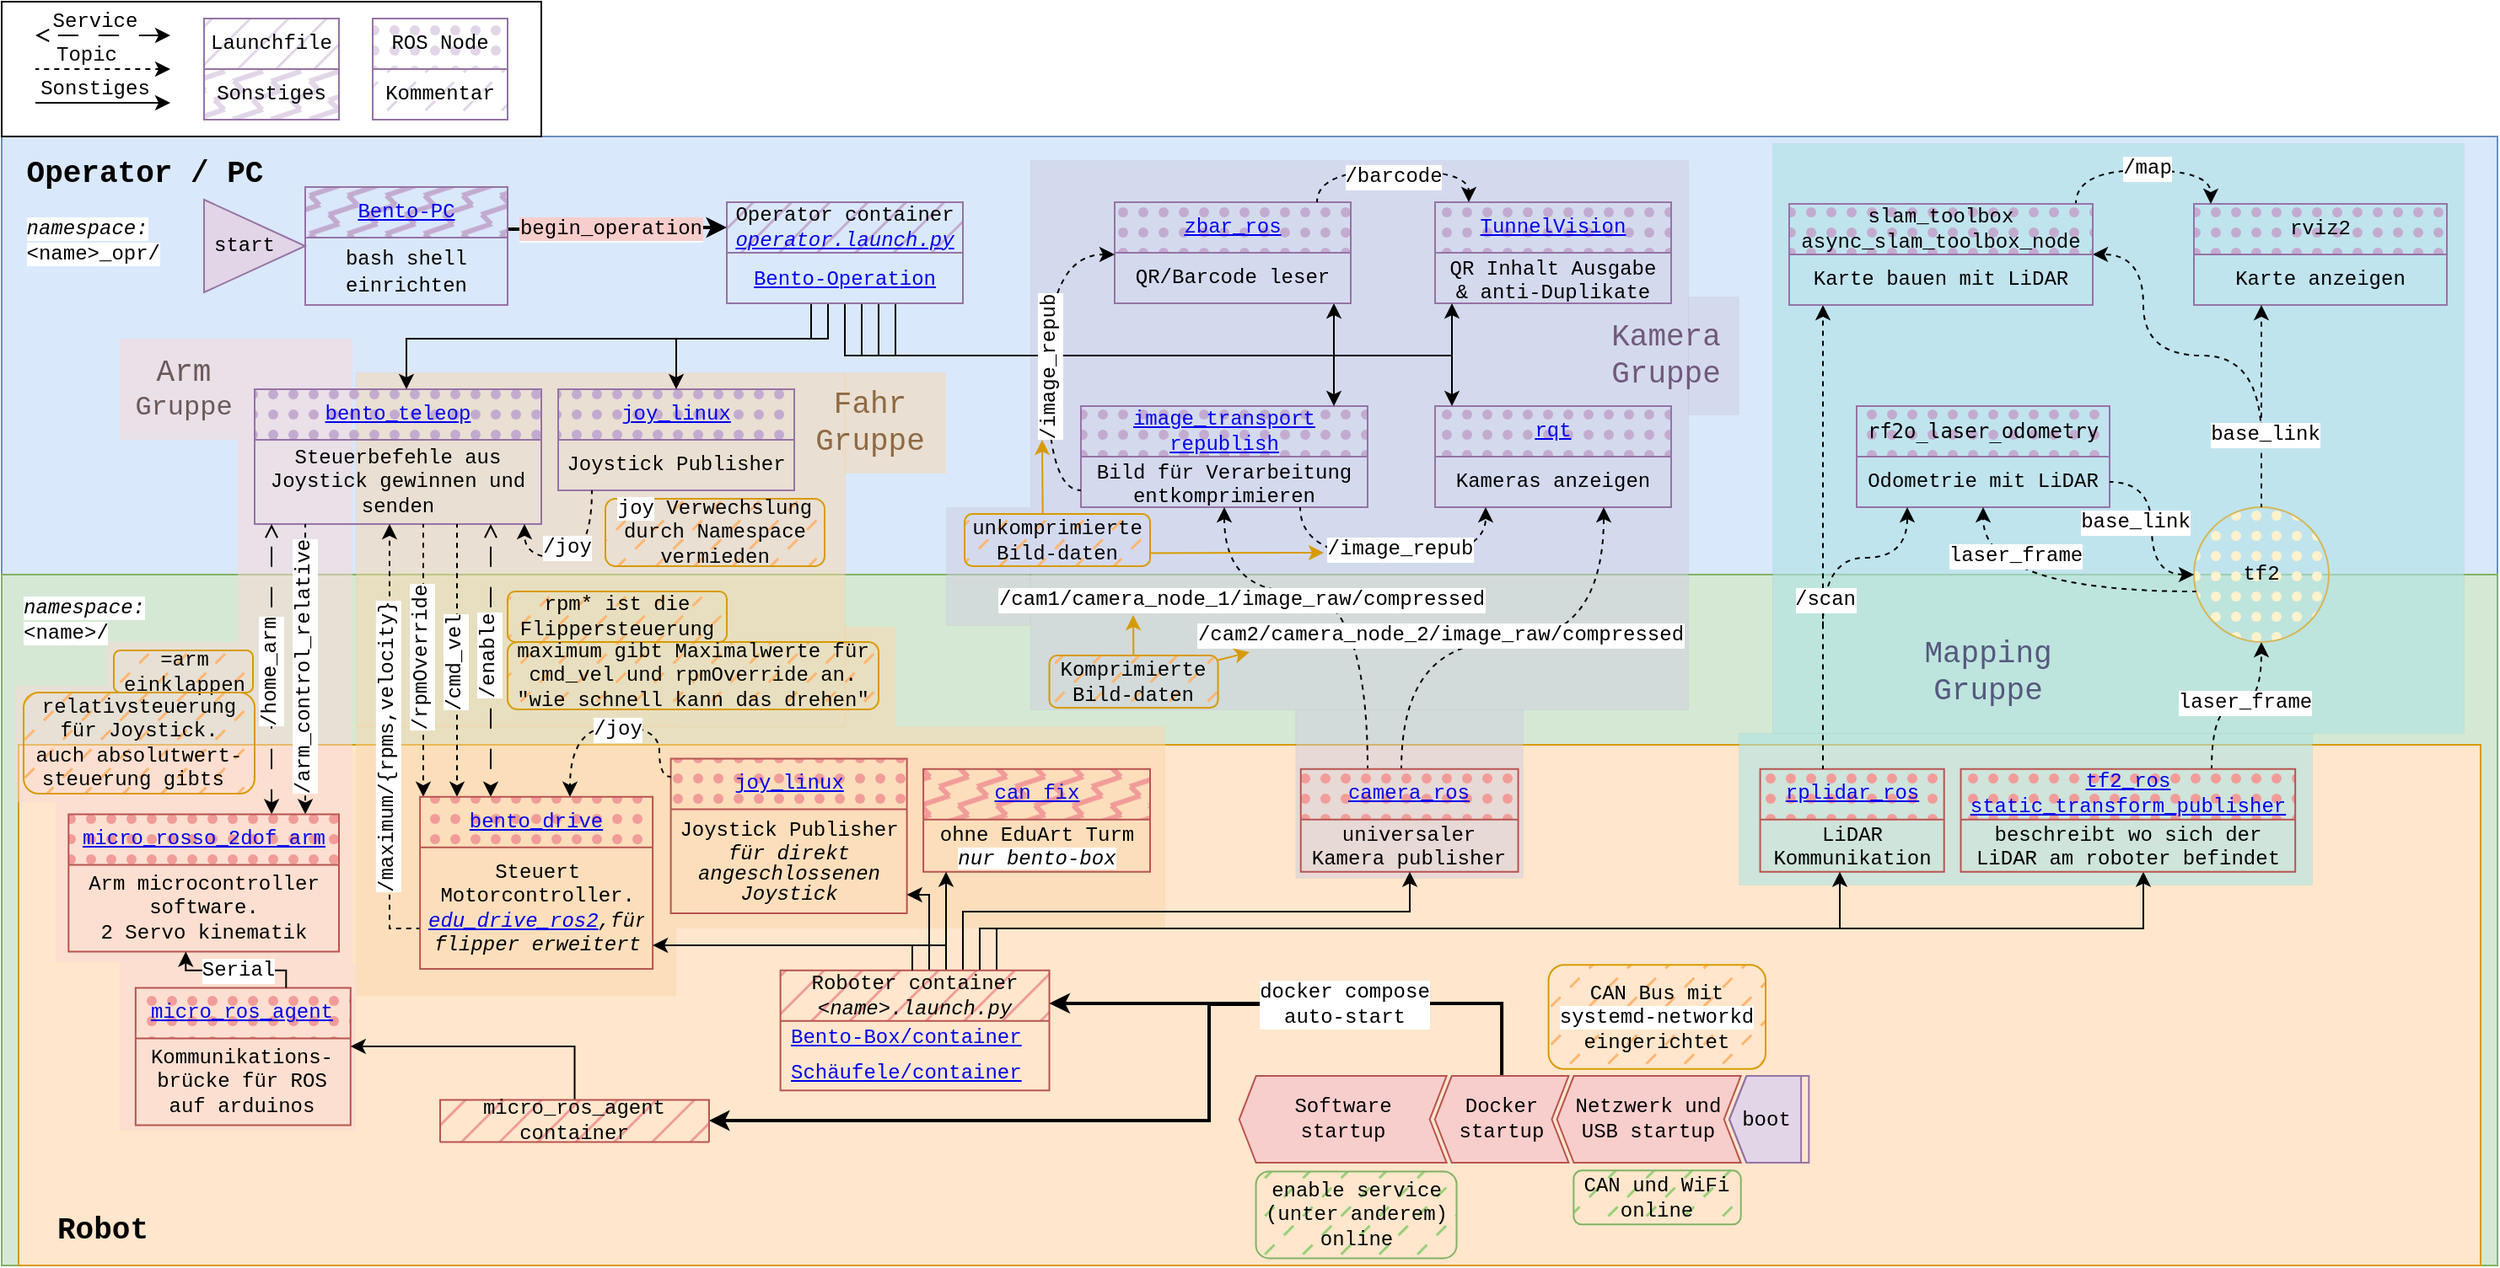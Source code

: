 <mxfile version="28.0.7">
  <diagram name="Page-1" id="4087-tiF2htS40PXVByX">
    <mxGraphModel dx="1741" dy="999" grid="1" gridSize="10" guides="1" tooltips="1" connect="1" arrows="1" fold="1" page="1" pageScale="1" pageWidth="1169" pageHeight="827" math="0" shadow="0">
      <root>
        <mxCell id="0" />
        <mxCell id="1" parent="0" />
        <mxCell id="Tqy93So4MoUHIPBnY-5U-1" value="" style="rounded=0;whiteSpace=wrap;html=1;fillColor=#dae8fc;strokeColor=#6c8ebf;container=0;" parent="1" vertex="1">
          <mxGeometry x="40" y="90" width="1480" height="260" as="geometry" />
        </mxCell>
        <mxCell id="tnhIsLXUUWxpaCLOrSYH-76" value="" style="rounded=0;whiteSpace=wrap;html=1;align=center;verticalAlign=middle;spacingLeft=4;spacingRight=4;fontFamily=Courier New;fontSize=12;fontStyle=0;horizontal=1;fillColor=#d5e8d4;strokeColor=#82b366;" vertex="1" parent="1">
          <mxGeometry x="40" y="350" width="1480" height="410" as="geometry" />
        </mxCell>
        <mxCell id="tnhIsLXUUWxpaCLOrSYH-41" value="" style="rounded=0;whiteSpace=wrap;html=1;align=center;verticalAlign=middle;spacingLeft=4;spacingRight=4;fontFamily=Courier New;fontSize=12;fontStyle=0;horizontal=1;fillColor=#ffe6cc;strokeColor=#d79b00;" vertex="1" parent="1">
          <mxGeometry x="50" y="451" width="1460" height="309" as="geometry" />
        </mxCell>
        <mxCell id="tnhIsLXUUWxpaCLOrSYH-244" value="" style="group" vertex="1" connectable="0" parent="1">
          <mxGeometry x="48" y="210" width="202" height="470" as="geometry" />
        </mxCell>
        <mxCell id="tnhIsLXUUWxpaCLOrSYH-211" value="" style="rounded=0;whiteSpace=wrap;html=1;align=center;verticalAlign=middle;spacingLeft=4;spacingRight=4;fontFamily=Courier New;fontSize=12;fontStyle=0;horizontal=1;fillColor=#fad9d5;strokeColor=none;opacity=50;" vertex="1" parent="tnhIsLXUUWxpaCLOrSYH-244">
          <mxGeometry x="132" width="68" height="275" as="geometry" />
        </mxCell>
        <mxCell id="tnhIsLXUUWxpaCLOrSYH-219" value="" style="rounded=0;whiteSpace=wrap;html=1;align=center;verticalAlign=middle;spacingLeft=4;spacingRight=4;fontFamily=Courier New;fontSize=12;fontStyle=0;horizontal=1;fillColor=#fad9d5;strokeColor=none;opacity=50;" vertex="1" parent="tnhIsLXUUWxpaCLOrSYH-244">
          <mxGeometry y="206" width="132" height="69" as="geometry" />
        </mxCell>
        <mxCell id="tnhIsLXUUWxpaCLOrSYH-220" value="" style="rounded=0;whiteSpace=wrap;html=1;align=center;verticalAlign=middle;spacingLeft=4;spacingRight=4;fontFamily=Courier New;fontSize=12;fontStyle=0;horizontal=1;fillColor=#fad9d5;strokeColor=none;opacity=50;" vertex="1" parent="tnhIsLXUUWxpaCLOrSYH-244">
          <mxGeometry x="54" y="180" width="78" height="26" as="geometry" />
        </mxCell>
        <mxCell id="tnhIsLXUUWxpaCLOrSYH-212" value="" style="rounded=0;whiteSpace=wrap;html=1;align=center;verticalAlign=middle;spacingLeft=4;spacingRight=4;fontFamily=Courier New;fontSize=12;fontStyle=0;horizontal=1;fillColor=#fad9d5;strokeColor=none;opacity=50;" vertex="1" parent="tnhIsLXUUWxpaCLOrSYH-244">
          <mxGeometry x="24" y="275" width="176" height="95" as="geometry" />
        </mxCell>
        <mxCell id="tnhIsLXUUWxpaCLOrSYH-213" value="" style="rounded=0;whiteSpace=wrap;html=1;align=center;verticalAlign=middle;spacingLeft=4;spacingRight=4;fontFamily=Courier New;fontSize=12;fontStyle=0;horizontal=1;fillColor=#fad9d5;strokeColor=none;opacity=50;" vertex="1" parent="tnhIsLXUUWxpaCLOrSYH-244">
          <mxGeometry x="62" y="370" width="140" height="100" as="geometry" />
        </mxCell>
        <mxCell id="tnhIsLXUUWxpaCLOrSYH-215" value="" style="rounded=0;whiteSpace=wrap;html=1;align=center;verticalAlign=middle;spacingLeft=4;spacingRight=4;fontFamily=Courier New;fontSize=12;fontStyle=0;horizontal=1;fillColor=#fad9d5;strokeColor=none;opacity=50;" vertex="1" parent="tnhIsLXUUWxpaCLOrSYH-244">
          <mxGeometry x="62" width="70" height="60" as="geometry" />
        </mxCell>
        <mxCell id="tnhIsLXUUWxpaCLOrSYH-240" value="" style="group" vertex="1" connectable="0" parent="1">
          <mxGeometry x="1070" y="94" width="430" height="440" as="geometry" />
        </mxCell>
        <mxCell id="tnhIsLXUUWxpaCLOrSYH-241" value="" style="group" vertex="1" connectable="0" parent="tnhIsLXUUWxpaCLOrSYH-240">
          <mxGeometry width="430" height="440" as="geometry" />
        </mxCell>
        <mxCell id="tnhIsLXUUWxpaCLOrSYH-234" value="" style="rounded=0;whiteSpace=wrap;html=1;align=center;verticalAlign=middle;spacingLeft=4;spacingRight=4;fontFamily=Courier New;fontSize=12;fontStyle=0;horizontal=1;fillColor=#b0e3e6;strokeWidth=0;perimeterSpacing=1;strokeColor=#0e8088;opacity=60;" vertex="1" parent="tnhIsLXUUWxpaCLOrSYH-241">
          <mxGeometry x="20" width="410" height="350" as="geometry" />
        </mxCell>
        <mxCell id="tnhIsLXUUWxpaCLOrSYH-235" value="" style="rounded=0;whiteSpace=wrap;html=1;align=center;verticalAlign=middle;spacingLeft=4;spacingRight=4;fontFamily=Courier New;fontSize=12;fontStyle=0;horizontal=1;fillColor=#b0e3e6;strokeWidth=0;perimeterSpacing=1;strokeColor=#0e8088;opacity=60;" vertex="1" parent="tnhIsLXUUWxpaCLOrSYH-241">
          <mxGeometry y="350" width="340" height="90" as="geometry" />
        </mxCell>
        <mxCell id="tnhIsLXUUWxpaCLOrSYH-242" value="" style="group;opacity=10;" vertex="1" connectable="0" parent="1">
          <mxGeometry x="600" y="104" width="470" height="426" as="geometry" />
        </mxCell>
        <mxCell id="tnhIsLXUUWxpaCLOrSYH-223" value="" style="rounded=0;whiteSpace=wrap;html=1;align=center;verticalAlign=middle;spacingLeft=4;spacingRight=4;fontFamily=Courier New;fontSize=12;fontStyle=0;horizontal=1;fillColor=#d0cee2;strokeWidth=0;perimeterSpacing=1;strokeColor=#56517e;opacity=50;" vertex="1" parent="tnhIsLXUUWxpaCLOrSYH-242">
          <mxGeometry x="50" width="390" height="326" as="geometry" />
        </mxCell>
        <mxCell id="tnhIsLXUUWxpaCLOrSYH-225" value="" style="rounded=0;whiteSpace=wrap;html=1;align=center;verticalAlign=middle;spacingLeft=4;spacingRight=4;fontFamily=Courier New;fontSize=12;fontStyle=0;horizontal=1;fillColor=#d0cee2;strokeWidth=0;perimeterSpacing=1;strokeColor=#56517e;opacity=50;" vertex="1" parent="tnhIsLXUUWxpaCLOrSYH-242">
          <mxGeometry y="206" width="49.53" height="70" as="geometry" />
        </mxCell>
        <mxCell id="tnhIsLXUUWxpaCLOrSYH-226" value="" style="rounded=0;whiteSpace=wrap;html=1;align=center;verticalAlign=middle;spacingLeft=4;spacingRight=4;fontFamily=Courier New;fontSize=12;fontStyle=0;horizontal=1;fillColor=#d0cee2;strokeWidth=0;perimeterSpacing=1;strokeColor=#56517e;opacity=50;" vertex="1" parent="tnhIsLXUUWxpaCLOrSYH-242">
          <mxGeometry x="207.24" y="326" width="134.76" height="100" as="geometry" />
        </mxCell>
        <mxCell id="tnhIsLXUUWxpaCLOrSYH-227" value="" style="rounded=0;whiteSpace=wrap;html=1;align=center;verticalAlign=middle;spacingLeft=4;spacingRight=4;fontFamily=Courier New;fontSize=12;fontStyle=0;horizontal=1;fillColor=#d0cee2;strokeWidth=0;perimeterSpacing=1;strokeColor=#56517e;opacity=50;" vertex="1" parent="tnhIsLXUUWxpaCLOrSYH-242">
          <mxGeometry x="440" y="81" width="30" height="70" as="geometry" />
        </mxCell>
        <mxCell id="tnhIsLXUUWxpaCLOrSYH-239" value="" style="group;opacity=60;" vertex="1" connectable="0" parent="1">
          <mxGeometry x="250" y="230" width="480" height="370" as="geometry" />
        </mxCell>
        <mxCell id="tnhIsLXUUWxpaCLOrSYH-206" value="" style="rounded=0;whiteSpace=wrap;html=1;align=center;verticalAlign=middle;spacingLeft=4;spacingRight=4;fontFamily=Courier New;fontSize=12;fontStyle=0;horizontal=1;fillColor=#fad7ac;strokeColor=none;opacity=50;" vertex="1" parent="tnhIsLXUUWxpaCLOrSYH-239">
          <mxGeometry y="209" width="190" height="161" as="geometry" />
        </mxCell>
        <mxCell id="tnhIsLXUUWxpaCLOrSYH-204" value="" style="rounded=0;whiteSpace=wrap;html=1;align=center;verticalAlign=middle;spacingLeft=4;spacingRight=4;fontFamily=Courier New;fontSize=12;fontStyle=0;horizontal=1;fillColor=#fad7ac;strokeColor=none;opacity=50;" vertex="1" parent="tnhIsLXUUWxpaCLOrSYH-239">
          <mxGeometry x="190" y="210" width="290" height="120" as="geometry" />
        </mxCell>
        <mxCell id="tnhIsLXUUWxpaCLOrSYH-203" value="" style="rounded=0;whiteSpace=wrap;html=1;align=center;verticalAlign=middle;spacingLeft=4;spacingRight=4;fontFamily=Courier New;fontSize=12;fontStyle=0;horizontal=1;fillColor=#fad7ac;strokeWidth=0;perimeterSpacing=1;strokeColor=#b46504;opacity=50;" vertex="1" parent="tnhIsLXUUWxpaCLOrSYH-239">
          <mxGeometry width="290" height="210" as="geometry" />
        </mxCell>
        <mxCell id="tnhIsLXUUWxpaCLOrSYH-207" value="" style="rounded=0;whiteSpace=wrap;html=1;align=center;verticalAlign=middle;spacingLeft=4;spacingRight=4;fontFamily=Courier New;fontSize=12;fontStyle=0;horizontal=1;fillColor=#fad7ac;strokeColor=none;opacity=50;" vertex="1" parent="tnhIsLXUUWxpaCLOrSYH-239">
          <mxGeometry x="289.53" width="60.47" height="60" as="geometry" />
        </mxCell>
        <mxCell id="tnhIsLXUUWxpaCLOrSYH-210" value="" style="rounded=0;whiteSpace=wrap;html=1;align=center;verticalAlign=middle;spacingLeft=4;spacingRight=4;fontFamily=Courier New;fontSize=12;fontStyle=0;horizontal=1;fillColor=#fad7ac;strokeColor=none;opacity=50;" vertex="1" parent="tnhIsLXUUWxpaCLOrSYH-239">
          <mxGeometry x="289.53" y="151" width="30.47" height="59" as="geometry" />
        </mxCell>
        <mxCell id="tnhIsLXUUWxpaCLOrSYH-197" value="" style="endArrow=classic;html=1;rounded=0;fontFamily=Courier New;fontSize=12;fontColor=default;fontStyle=0;horizontal=1;edgeStyle=orthogonalEdgeStyle;curved=1;dashed=1;flowAnimation=1;" edge="1" parent="1" target="tnhIsLXUUWxpaCLOrSYH-192">
          <mxGeometry width="50" height="50" relative="1" as="geometry">
            <mxPoint x="1380" y="270" as="sourcePoint" />
            <mxPoint x="1280" y="250" as="targetPoint" />
            <Array as="points">
              <mxPoint x="1380" y="220" />
              <mxPoint x="1310" y="220" />
              <mxPoint x="1310" y="160" />
            </Array>
          </mxGeometry>
        </mxCell>
        <mxCell id="tnhIsLXUUWxpaCLOrSYH-159" value="" style="rounded=0;whiteSpace=wrap;html=1;align=center;verticalAlign=middle;spacingLeft=4;spacingRight=4;fontFamily=Courier New;fontSize=12;fontColor=default;fontStyle=0;horizontal=1;fillColor=none;gradientColor=none;" vertex="1" parent="1">
          <mxGeometry x="40" y="10" width="320" height="80" as="geometry" />
        </mxCell>
        <mxCell id="tnhIsLXUUWxpaCLOrSYH-1" value="&lt;div&gt;&lt;font style=&quot;font-size: 18px;&quot;&gt;&lt;b&gt;Operator / PC&lt;/b&gt;&lt;/font&gt;&lt;/div&gt;&lt;div&gt;&lt;b&gt;&lt;br&gt;&lt;/b&gt;&lt;/div&gt;&lt;div align=&quot;left&quot;&gt;&lt;span style=&quot;background-color: light-dark(#ffffff, var(--ge-dark-color, #121212));&quot;&gt;&lt;i&gt;namespace:&lt;/i&gt;&lt;/span&gt;&lt;br&gt;&lt;span style=&quot;background-color: light-dark(#ffffff, var(--ge-dark-color, #121212));&quot;&gt;&amp;lt;name&amp;gt;_opr/&lt;/span&gt;&lt;/div&gt;" style="text;html=1;align=center;verticalAlign=middle;whiteSpace=wrap;rounded=0;fontFamily=Courier New;container=0;" vertex="1" parent="1">
          <mxGeometry x="50" y="114" width="150" height="40" as="geometry" />
        </mxCell>
        <mxCell id="tnhIsLXUUWxpaCLOrSYH-10" style="edgeStyle=orthogonalEdgeStyle;rounded=0;orthogonalLoop=1;jettySize=auto;html=1;exitX=0.997;exitY=0.358;exitDx=0;exitDy=0;entryX=0;entryY=0.25;entryDx=0;entryDy=0;fontFamily=Courier New;fontSize=12;fontColor=default;fontStyle=0;horizontal=1;exitPerimeter=0;endArrow=classic;endFill=1;flowAnimation=0;strokeWidth=2;" edge="1" parent="1" source="tnhIsLXUUWxpaCLOrSYH-2" target="tnhIsLXUUWxpaCLOrSYH-6">
          <mxGeometry relative="1" as="geometry">
            <Array as="points" />
          </mxGeometry>
        </mxCell>
        <mxCell id="tnhIsLXUUWxpaCLOrSYH-11" value="&lt;font style=&quot;background-color: rgb(248, 206, 204);&quot; face=&quot;Courier New&quot;&gt;begin_operation&lt;/font&gt;" style="edgeLabel;html=1;align=center;verticalAlign=middle;resizable=0;points=[];rounded=0;shadow=0;glass=0;fillStyle=hatch;strokeColor=#9673a6;swimlaneFillColor=none;fontFamily=Courier New;fontSize=12;fontColor=default;fontStyle=0;horizontal=1;fillColor=#e1d5e7;labelBackgroundColor=default;container=0;" vertex="1" connectable="0" parent="tnhIsLXUUWxpaCLOrSYH-10">
          <mxGeometry x="0.377" y="-1" relative="1" as="geometry">
            <mxPoint x="-28" as="offset" />
          </mxGeometry>
        </mxCell>
        <mxCell id="tnhIsLXUUWxpaCLOrSYH-2" value="&lt;a href=&quot;https://github.com/Bento-Robotics/Bento-PC&quot;&gt;Bento-PC&lt;/a&gt;" style="swimlane;fontStyle=0;childLayout=stackLayout;horizontal=1;startSize=30;horizontalStack=0;resizeParent=1;resizeParentMax=0;resizeLast=0;collapsible=1;marginBottom=0;whiteSpace=wrap;html=1;fontFamily=Courier New;rounded=0;glass=0;shadow=0;swimlaneLine=1;swimlaneFillColor=none;fillColor=#C3ABD0;strokeColor=#9673a6;fillStyle=zigzag-line;container=0;" vertex="1" parent="1">
          <mxGeometry x="220" y="120" width="120" height="70" as="geometry" />
        </mxCell>
        <mxCell id="tnhIsLXUUWxpaCLOrSYH-5" value="&lt;div align=&quot;center&quot;&gt;&lt;font face=&quot;Courier New&quot;&gt;bash shell einrichten&lt;/font&gt;&lt;/div&gt;" style="text;strokeColor=none;fillColor=none;align=center;verticalAlign=middle;spacingLeft=4;spacingRight=4;overflow=hidden;points=[[0,0.5],[1,0.5]];portConstraint=eastwest;rotatable=0;whiteSpace=wrap;html=1;container=0;" vertex="1" parent="tnhIsLXUUWxpaCLOrSYH-2">
          <mxGeometry y="30" width="120" height="40" as="geometry" />
        </mxCell>
        <mxCell id="tnhIsLXUUWxpaCLOrSYH-12" value="&lt;a href=&quot;https://github.com/Bento-Robotics/bento_teleop&quot;&gt;bento_teleop&lt;/a&gt;" style="swimlane;fontStyle=0;childLayout=stackLayout;horizontal=1;startSize=30;horizontalStack=0;resizeParent=1;resizeParentMax=0;resizeLast=0;collapsible=1;marginBottom=0;whiteSpace=wrap;html=1;rounded=0;shadow=0;glass=0;fillStyle=dots;strokeColor=#9673a6;align=center;verticalAlign=middle;swimlaneFillColor=none;fontFamily=Courier New;fontSize=12;fillColor=#C3ABD0;container=0;" vertex="1" parent="1">
          <mxGeometry x="190" y="240" width="170" height="80" as="geometry" />
        </mxCell>
        <mxCell id="tnhIsLXUUWxpaCLOrSYH-13" value="&lt;span class=&quot;nodeLabel&quot;&gt;Steuerbefehle aus Joystick gewinnen und senden&lt;/span&gt;" style="text;strokeColor=none;fillColor=none;align=center;verticalAlign=middle;spacingLeft=4;spacingRight=4;overflow=hidden;points=[[0,0.5],[1,0.5]];portConstraint=eastwest;rotatable=0;whiteSpace=wrap;html=1;fontFamily=Courier New;fontSize=12;fontColor=default;fontStyle=0;horizontal=1;container=0;" vertex="1" parent="tnhIsLXUUWxpaCLOrSYH-12">
          <mxGeometry y="30" width="170" height="50" as="geometry" />
        </mxCell>
        <mxCell id="tnhIsLXUUWxpaCLOrSYH-16" value="&lt;a href=&quot;https://index.ros.org/p/joy_linux/&quot;&gt;joy_linux&lt;/a&gt;" style="swimlane;fontStyle=0;childLayout=stackLayout;horizontal=1;startSize=30;horizontalStack=0;resizeParent=1;resizeParentMax=0;resizeLast=0;collapsible=1;marginBottom=0;whiteSpace=wrap;html=1;rounded=0;shadow=0;glass=0;fillStyle=dots;strokeColor=#9673a6;align=center;verticalAlign=middle;swimlaneFillColor=none;fontFamily=Courier New;fontSize=12;fillColor=#C3ABD0;container=0;" vertex="1" parent="1">
          <mxGeometry x="370" y="240" width="140" height="60" as="geometry" />
        </mxCell>
        <mxCell id="tnhIsLXUUWxpaCLOrSYH-17" value="J&lt;span class=&quot;nodeLabel&quot;&gt;oystick Publisher&lt;/span&gt;" style="text;strokeColor=none;fillColor=none;align=center;verticalAlign=middle;spacingLeft=4;spacingRight=4;overflow=hidden;points=[[0,0.5],[1,0.5]];portConstraint=eastwest;rotatable=0;whiteSpace=wrap;html=1;fontFamily=Courier New;fontSize=12;fontColor=default;fontStyle=0;horizontal=1;container=0;" vertex="1" parent="tnhIsLXUUWxpaCLOrSYH-16">
          <mxGeometry y="30" width="140" height="30" as="geometry" />
        </mxCell>
        <mxCell id="tnhIsLXUUWxpaCLOrSYH-24" value="&lt;a href=&quot;https://index.ros.org/p/image_transport/&quot;&gt;image_transport republish&lt;/a&gt;" style="swimlane;fontStyle=0;childLayout=stackLayout;horizontal=1;startSize=30;horizontalStack=0;resizeParent=1;resizeParentMax=0;resizeLast=0;collapsible=1;marginBottom=0;whiteSpace=wrap;html=1;rounded=0;shadow=0;glass=0;fillStyle=dots;strokeColor=#9673a6;align=center;verticalAlign=middle;swimlaneFillColor=none;fontFamily=Courier New;fontSize=12;fillColor=#C3ABD0;container=0;" vertex="1" parent="1">
          <mxGeometry x="680" y="250" width="170" height="60" as="geometry" />
        </mxCell>
        <mxCell id="tnhIsLXUUWxpaCLOrSYH-25" value="&lt;span class=&quot;nodeLabel&quot;&gt;Bild für Verarbeitung entkomprimieren&lt;/span&gt;" style="text;strokeColor=none;fillColor=none;align=center;verticalAlign=middle;spacingLeft=4;spacingRight=4;overflow=hidden;points=[[0,0.5],[1,0.5]];portConstraint=eastwest;rotatable=0;whiteSpace=wrap;html=1;fontFamily=Courier New;fontSize=12;fontColor=default;fontStyle=0;horizontal=1;container=0;" vertex="1" parent="tnhIsLXUUWxpaCLOrSYH-24">
          <mxGeometry y="30" width="170" height="30" as="geometry" />
        </mxCell>
        <mxCell id="tnhIsLXUUWxpaCLOrSYH-29" value="&lt;a href=&quot;https://github.com/bento-Robotics/TunnelVision&quot;&gt;TunnelVision&lt;/a&gt;" style="swimlane;fontStyle=0;childLayout=stackLayout;horizontal=1;startSize=30;horizontalStack=0;resizeParent=1;resizeParentMax=0;resizeLast=0;collapsible=1;marginBottom=0;whiteSpace=wrap;html=1;rounded=0;shadow=0;glass=0;fillStyle=dots;strokeColor=#9673a6;align=center;verticalAlign=middle;swimlaneFillColor=none;fontFamily=Courier New;fontSize=12;fillColor=#C3ABD0;container=0;" vertex="1" parent="1">
          <mxGeometry x="890" y="129" width="140" height="60" as="geometry" />
        </mxCell>
        <mxCell id="tnhIsLXUUWxpaCLOrSYH-30" value="&lt;span class=&quot;nodeLabel&quot;&gt;QR Inhalt Ausgabe&lt;br&gt;&amp;amp; anti-Duplikate&lt;/span&gt;" style="text;strokeColor=none;fillColor=none;align=center;verticalAlign=middle;spacingLeft=4;spacingRight=4;overflow=hidden;points=[[0,0.5],[1,0.5]];portConstraint=eastwest;rotatable=0;whiteSpace=wrap;html=1;fontFamily=Courier New;fontSize=12;fontColor=default;fontStyle=0;horizontal=1;container=0;" vertex="1" parent="tnhIsLXUUWxpaCLOrSYH-29">
          <mxGeometry y="30" width="140" height="30" as="geometry" />
        </mxCell>
        <mxCell id="tnhIsLXUUWxpaCLOrSYH-31" value="&lt;a href=&quot;https://index.ros.org/p/rqt/&quot;&gt;rqt&lt;/a&gt;" style="swimlane;fontStyle=0;childLayout=stackLayout;horizontal=1;startSize=30;horizontalStack=0;resizeParent=1;resizeParentMax=0;resizeLast=0;collapsible=1;marginBottom=0;whiteSpace=wrap;html=1;rounded=0;shadow=0;glass=0;fillStyle=dots;strokeColor=#9673a6;align=center;verticalAlign=middle;swimlaneFillColor=none;fontFamily=Courier New;fontSize=12;fillColor=#C3ABD0;container=0;" vertex="1" parent="1">
          <mxGeometry x="890" y="250" width="140" height="60" as="geometry" />
        </mxCell>
        <mxCell id="tnhIsLXUUWxpaCLOrSYH-32" value="Kameras anzeigen" style="text;strokeColor=none;fillColor=none;align=center;verticalAlign=middle;spacingLeft=4;spacingRight=4;overflow=hidden;points=[[0,0.5],[1,0.5]];portConstraint=eastwest;rotatable=0;whiteSpace=wrap;html=1;fontFamily=Courier New;fontSize=12;fontColor=default;fontStyle=0;horizontal=1;container=0;" vertex="1" parent="tnhIsLXUUWxpaCLOrSYH-31">
          <mxGeometry y="30" width="140" height="30" as="geometry" />
        </mxCell>
        <mxCell id="tnhIsLXUUWxpaCLOrSYH-34" value="" style="endArrow=classic;html=1;rounded=0;fontFamily=Courier New;fontSize=12;fontColor=default;fontStyle=0;horizontal=1;edgeStyle=orthogonalEdgeStyle;" edge="1" parent="1" source="tnhIsLXUUWxpaCLOrSYH-6" target="tnhIsLXUUWxpaCLOrSYH-16">
          <mxGeometry width="50" height="50" relative="1" as="geometry">
            <mxPoint x="510" y="240" as="sourcePoint" />
            <mxPoint x="560" y="190" as="targetPoint" />
            <Array as="points">
              <mxPoint x="530" y="210" />
              <mxPoint x="440" y="210" />
            </Array>
          </mxGeometry>
        </mxCell>
        <mxCell id="tnhIsLXUUWxpaCLOrSYH-35" value="" style="endArrow=classic;html=1;rounded=0;fontFamily=Courier New;fontSize=12;fontColor=default;fontStyle=0;horizontal=1;edgeStyle=orthogonalEdgeStyle;" edge="1" parent="1" source="tnhIsLXUUWxpaCLOrSYH-6" target="tnhIsLXUUWxpaCLOrSYH-24">
          <mxGeometry width="50" height="50" relative="1" as="geometry">
            <mxPoint x="510" y="240" as="sourcePoint" />
            <mxPoint x="560" y="190" as="targetPoint" />
            <Array as="points">
              <mxPoint x="540" y="220" />
              <mxPoint x="830" y="220" />
            </Array>
          </mxGeometry>
        </mxCell>
        <mxCell id="tnhIsLXUUWxpaCLOrSYH-36" value="" style="endArrow=classic;html=1;rounded=0;fontFamily=Courier New;fontSize=12;fontColor=default;fontStyle=0;horizontal=1;edgeStyle=orthogonalEdgeStyle;" edge="1" parent="1" source="tnhIsLXUUWxpaCLOrSYH-6" target="tnhIsLXUUWxpaCLOrSYH-26">
          <mxGeometry width="50" height="50" relative="1" as="geometry">
            <mxPoint x="510" y="240" as="sourcePoint" />
            <mxPoint x="560" y="190" as="targetPoint" />
            <Array as="points">
              <mxPoint x="570" y="220" />
              <mxPoint x="830" y="220" />
            </Array>
          </mxGeometry>
        </mxCell>
        <mxCell id="tnhIsLXUUWxpaCLOrSYH-37" value="" style="endArrow=classic;html=1;rounded=0;fontFamily=Courier New;fontSize=12;fontColor=default;fontStyle=0;horizontal=1;edgeStyle=orthogonalEdgeStyle;" edge="1" parent="1" source="tnhIsLXUUWxpaCLOrSYH-6" target="tnhIsLXUUWxpaCLOrSYH-29">
          <mxGeometry width="50" height="50" relative="1" as="geometry">
            <mxPoint x="660" y="240" as="sourcePoint" />
            <mxPoint x="710" y="190" as="targetPoint" />
            <Array as="points">
              <mxPoint x="560" y="220" />
              <mxPoint x="900" y="220" />
            </Array>
          </mxGeometry>
        </mxCell>
        <mxCell id="tnhIsLXUUWxpaCLOrSYH-38" value="" style="endArrow=classic;html=1;rounded=0;fontFamily=Courier New;fontSize=12;fontColor=default;fontStyle=0;horizontal=1;edgeStyle=orthogonalEdgeStyle;" edge="1" parent="1" source="tnhIsLXUUWxpaCLOrSYH-6" target="tnhIsLXUUWxpaCLOrSYH-31">
          <mxGeometry width="50" height="50" relative="1" as="geometry">
            <mxPoint x="660" y="240" as="sourcePoint" />
            <mxPoint x="710" y="190" as="targetPoint" />
            <Array as="points">
              <mxPoint x="550" y="220" />
              <mxPoint x="900" y="220" />
            </Array>
          </mxGeometry>
        </mxCell>
        <mxCell id="tnhIsLXUUWxpaCLOrSYH-33" style="edgeStyle=orthogonalEdgeStyle;rounded=0;orthogonalLoop=1;jettySize=auto;html=1;fontFamily=Courier New;fontSize=12;fontColor=default;fontStyle=0;horizontal=1;" edge="1" parent="1" source="tnhIsLXUUWxpaCLOrSYH-6" target="tnhIsLXUUWxpaCLOrSYH-12">
          <mxGeometry relative="1" as="geometry">
            <Array as="points">
              <mxPoint x="520" y="210" />
              <mxPoint x="280" y="210" />
            </Array>
          </mxGeometry>
        </mxCell>
        <mxCell id="tnhIsLXUUWxpaCLOrSYH-6" value="&lt;div&gt;Operator container&lt;/div&gt;&lt;div&gt;&lt;i&gt;&lt;a href=&quot;https://github.com/Bento-Robotics/Bento-Operation/blob/main/launch-content/operator.launch.py&quot;&gt;operator.launch.py&lt;/a&gt;&lt;/i&gt;&lt;/div&gt;" style="swimlane;fontStyle=0;childLayout=stackLayout;horizontal=1;startSize=30;horizontalStack=0;resizeParent=1;resizeParentMax=0;resizeLast=0;collapsible=1;marginBottom=0;whiteSpace=wrap;html=1;rounded=0;shadow=0;glass=0;fillStyle=hatch;strokeColor=#9673a6;align=center;verticalAlign=middle;swimlaneFillColor=none;fontFamily=Courier New;fontSize=12;fontColor=default;fillColor=#C3ABD0;container=0;" vertex="1" parent="1">
          <mxGeometry x="470" y="129" width="140" height="60" as="geometry" />
        </mxCell>
        <mxCell id="tnhIsLXUUWxpaCLOrSYH-9" value="&lt;a href=&quot;https://github.com/Bento-Robotics/Bento-Operation&quot;&gt;Bento-Operation&lt;/a&gt;" style="text;strokeColor=none;fillColor=none;align=center;verticalAlign=middle;spacingLeft=4;spacingRight=4;overflow=hidden;points=[[0,0.5],[1,0.5]];portConstraint=eastwest;rotatable=0;whiteSpace=wrap;html=1;fontFamily=Courier New;fontSize=12;fontColor=default;fontStyle=0;horizontal=1;container=0;" vertex="1" parent="1">
          <mxGeometry x="470" y="160" width="140" height="30" as="geometry" />
        </mxCell>
        <mxCell id="tnhIsLXUUWxpaCLOrSYH-67" value="" style="endArrow=classic;html=1;rounded=0;fontFamily=Courier New;fontSize=12;fontColor=default;fontStyle=0;horizontal=1;edgeStyle=orthogonalEdgeStyle;elbow=vertical;curved=1;flowAnimation=1;dashed=1;" edge="1" parent="1" source="tnhIsLXUUWxpaCLOrSYH-16" target="tnhIsLXUUWxpaCLOrSYH-12">
          <mxGeometry width="50" height="50" relative="1" as="geometry">
            <mxPoint x="410" y="390" as="sourcePoint" />
            <mxPoint x="460" y="340" as="targetPoint" />
            <Array as="points">
              <mxPoint x="390" y="340" />
              <mxPoint x="350" y="340" />
            </Array>
          </mxGeometry>
        </mxCell>
        <mxCell id="tnhIsLXUUWxpaCLOrSYH-69" value="/joy" style="edgeLabel;html=1;align=center;verticalAlign=middle;resizable=0;points=[];spacingLeft=4;spacingRight=4;fontFamily=Courier New;fontSize=12;fontColor=default;fontStyle=0;horizontal=1;fillColor=none;gradientColor=none;" vertex="1" connectable="0" parent="tnhIsLXUUWxpaCLOrSYH-67">
          <mxGeometry x="-0.027" y="1" relative="1" as="geometry">
            <mxPoint x="-7" y="-7" as="offset" />
          </mxGeometry>
        </mxCell>
        <mxCell id="tnhIsLXUUWxpaCLOrSYH-68" value="" style="endArrow=classic;html=1;rounded=0;fontFamily=Courier New;fontSize=12;fontColor=default;fontStyle=0;horizontal=1;edgeStyle=orthogonalEdgeStyle;flowAnimation=1;dashed=1;" edge="1" parent="1">
          <mxGeometry width="50" height="50" relative="1" as="geometry">
            <mxPoint x="310" y="320" as="sourcePoint" />
            <mxPoint x="310" y="481.9" as="targetPoint" />
            <Array as="points">
              <mxPoint x="310" y="410" />
              <mxPoint x="310" y="410" />
            </Array>
          </mxGeometry>
        </mxCell>
        <mxCell id="tnhIsLXUUWxpaCLOrSYH-79" value="/cmd_vel" style="edgeLabel;html=1;align=center;verticalAlign=middle;resizable=0;points=[];spacingLeft=4;spacingRight=4;fontFamily=Courier New;fontSize=12;fontColor=default;fontStyle=0;horizontal=1;fillColor=none;gradientColor=none;rotation=270;" vertex="1" connectable="0" parent="tnhIsLXUUWxpaCLOrSYH-68">
          <mxGeometry x="-0.105" y="2" relative="1" as="geometry">
            <mxPoint x="-3" y="10" as="offset" />
          </mxGeometry>
        </mxCell>
        <mxCell id="tnhIsLXUUWxpaCLOrSYH-77" value="&lt;div align=&quot;left&quot;&gt;&lt;span style=&quot;background-color: light-dark(#ffffff, var(--ge-dark-color, #121212));&quot;&gt;&lt;i&gt;namespace:&lt;/i&gt;&lt;/span&gt;&lt;br&gt;&lt;span style=&quot;background-color: light-dark(#ffffff, var(--ge-dark-color, #121212));&quot;&gt;&amp;lt;name&amp;gt;/&lt;/span&gt;&lt;/div&gt;" style="text;html=1;align=center;verticalAlign=middle;whiteSpace=wrap;rounded=0;fontFamily=Courier New;fontSize=12;fontColor=default;fontStyle=0;horizontal=1;" vertex="1" parent="1">
          <mxGeometry x="59" y="362" width="60" height="30" as="geometry" />
        </mxCell>
        <mxCell id="tnhIsLXUUWxpaCLOrSYH-94" value="" style="endArrow=classic;html=1;rounded=0;fontFamily=Courier New;fontSize=12;fontColor=default;fontStyle=0;horizontal=1;flowAnimation=1;dashed=1;edgeStyle=orthogonalEdgeStyle;" edge="1" parent="1">
          <mxGeometry width="50" height="50" relative="1" as="geometry">
            <mxPoint x="220.032" y="320" as="sourcePoint" />
            <mxPoint x="220.032" y="492.2" as="targetPoint" />
            <Array as="points">
              <mxPoint x="220" y="400" />
              <mxPoint x="220" y="400" />
            </Array>
          </mxGeometry>
        </mxCell>
        <mxCell id="tnhIsLXUUWxpaCLOrSYH-99" value="/arm_control_relative" style="edgeLabel;html=1;align=center;verticalAlign=middle;resizable=0;points=[];spacingLeft=4;spacingRight=4;fontFamily=Courier New;fontSize=12;fontColor=default;fontStyle=0;horizontal=1;fillColor=none;gradientColor=none;rotation=270;" vertex="1" connectable="0" parent="tnhIsLXUUWxpaCLOrSYH-94">
          <mxGeometry x="-0.197" y="2" relative="1" as="geometry">
            <mxPoint x="-3" y="16" as="offset" />
          </mxGeometry>
        </mxCell>
        <mxCell id="tnhIsLXUUWxpaCLOrSYH-95" value="" style="endArrow=classic;html=1;rounded=0;fontFamily=Courier New;fontSize=12;fontColor=default;fontStyle=0;horizontal=1;flowAnimation=1;dashed=1;dashPattern=12 12;startArrow=open;startFill=0;" edge="1" parent="1">
          <mxGeometry width="50" height="50" relative="1" as="geometry">
            <mxPoint x="60" y="30" as="sourcePoint" />
            <mxPoint x="140" y="30" as="targetPoint" />
          </mxGeometry>
        </mxCell>
        <mxCell id="tnhIsLXUUWxpaCLOrSYH-138" value="Service" style="edgeLabel;html=1;align=center;verticalAlign=middle;resizable=0;points=[];spacingLeft=4;spacingRight=4;fontFamily=Courier New;fontSize=12;fontColor=default;fontStyle=0;horizontal=1;fillColor=none;gradientColor=none;labelBackgroundColor=none;" vertex="1" connectable="0" parent="tnhIsLXUUWxpaCLOrSYH-95">
          <mxGeometry x="-0.05" y="1" relative="1" as="geometry">
            <mxPoint x="-3" y="-7" as="offset" />
          </mxGeometry>
        </mxCell>
        <mxCell id="tnhIsLXUUWxpaCLOrSYH-97" value="" style="endArrow=classic;html=1;rounded=0;fontFamily=Courier New;fontSize=12;fontColor=default;fontStyle=0;horizontal=1;flowAnimation=1;dashed=1;" edge="1" parent="1">
          <mxGeometry width="50" height="50" relative="1" as="geometry">
            <mxPoint x="60" y="50" as="sourcePoint" />
            <mxPoint x="140" y="50" as="targetPoint" />
          </mxGeometry>
        </mxCell>
        <mxCell id="tnhIsLXUUWxpaCLOrSYH-139" value="&lt;span&gt;Topic&lt;/span&gt;" style="edgeLabel;html=1;align=center;verticalAlign=middle;resizable=0;points=[];spacingLeft=4;spacingRight=4;fontFamily=Courier New;fontSize=12;fontColor=default;fontStyle=0;horizontal=1;fillColor=none;gradientColor=none;labelBackgroundColor=none;" vertex="1" connectable="0" parent="tnhIsLXUUWxpaCLOrSYH-97">
          <mxGeometry x="0.093" y="1" relative="1" as="geometry">
            <mxPoint x="-14" y="-7" as="offset" />
          </mxGeometry>
        </mxCell>
        <mxCell id="tnhIsLXUUWxpaCLOrSYH-100" value="" style="endArrow=classic;html=1;rounded=0;fontFamily=Courier New;fontSize=12;fontColor=default;fontStyle=0;horizontal=1;edgeStyle=orthogonalEdgeStyle;flowAnimation=1;dashed=1;" edge="1" parent="1">
          <mxGeometry width="50" height="50" relative="1" as="geometry">
            <mxPoint x="288.067" y="560" as="sourcePoint" />
            <mxPoint x="270" y="320" as="targetPoint" />
            <Array as="points">
              <mxPoint x="270" y="560" />
            </Array>
          </mxGeometry>
        </mxCell>
        <mxCell id="tnhIsLXUUWxpaCLOrSYH-101" value="/maximum/{rpms,velocity}" style="edgeLabel;html=1;align=center;verticalAlign=middle;resizable=0;points=[];spacingLeft=4;spacingRight=4;fontFamily=Courier New;fontSize=12;fontColor=default;fontStyle=0;horizontal=1;fillColor=none;gradientColor=none;rotation=270;" vertex="1" connectable="0" parent="tnhIsLXUUWxpaCLOrSYH-100">
          <mxGeometry x="-0.197" y="2" relative="1" as="geometry">
            <mxPoint x="1" y="-22" as="offset" />
          </mxGeometry>
        </mxCell>
        <mxCell id="tnhIsLXUUWxpaCLOrSYH-80" value="" style="endArrow=classic;html=1;rounded=0;fontFamily=Courier New;fontSize=12;fontColor=default;fontStyle=0;horizontal=1;edgeStyle=orthogonalEdgeStyle;flowAnimation=1;endFill=1;startArrow=none;startFill=0;dashed=1;" edge="1" parent="1">
          <mxGeometry width="50" height="50" relative="1" as="geometry">
            <mxPoint x="290" y="320" as="sourcePoint" />
            <mxPoint x="290" y="481.9" as="targetPoint" />
            <Array as="points">
              <mxPoint x="290" y="350" />
              <mxPoint x="290" y="350" />
            </Array>
          </mxGeometry>
        </mxCell>
        <mxCell id="tnhIsLXUUWxpaCLOrSYH-81" value="/rpmOverride" style="edgeLabel;html=1;align=center;verticalAlign=middle;resizable=0;points=[];spacingLeft=4;spacingRight=4;fontFamily=Courier New;fontSize=12;fontColor=default;fontStyle=0;horizontal=1;fillColor=none;gradientColor=none;rotation=270;" vertex="1" connectable="0" parent="tnhIsLXUUWxpaCLOrSYH-80">
          <mxGeometry x="-0.105" y="2" relative="1" as="geometry">
            <mxPoint x="-3" y="7" as="offset" />
          </mxGeometry>
        </mxCell>
        <mxCell id="tnhIsLXUUWxpaCLOrSYH-102" value="" style="endArrow=classic;html=1;rounded=0;fontFamily=Courier New;fontSize=12;fontColor=default;fontStyle=0;horizontal=1;edgeStyle=orthogonalEdgeStyle;flowAnimation=1;dashed=1;dashPattern=12 12;startArrow=open;startFill=0;" edge="1" parent="1">
          <mxGeometry width="50" height="50" relative="1" as="geometry">
            <mxPoint x="330" y="320" as="sourcePoint" />
            <mxPoint x="330" y="481.9" as="targetPoint" />
            <Array as="points">
              <mxPoint x="330" y="410" />
              <mxPoint x="330" y="410" />
            </Array>
          </mxGeometry>
        </mxCell>
        <mxCell id="tnhIsLXUUWxpaCLOrSYH-103" value="/enable" style="edgeLabel;html=1;align=center;verticalAlign=middle;resizable=0;points=[];spacingLeft=4;spacingRight=4;fontFamily=Courier New;fontSize=12;fontColor=default;fontStyle=0;horizontal=1;fillColor=none;gradientColor=none;rotation=270;" vertex="1" connectable="0" parent="tnhIsLXUUWxpaCLOrSYH-102">
          <mxGeometry x="-0.105" y="2" relative="1" as="geometry">
            <mxPoint x="-3" y="6" as="offset" />
          </mxGeometry>
        </mxCell>
        <mxCell id="tnhIsLXUUWxpaCLOrSYH-108" value="ROS Node" style="rounded=0;whiteSpace=wrap;html=1;align=center;verticalAlign=middle;spacingLeft=4;spacingRight=4;fontFamily=Courier New;fontSize=12;fontStyle=0;horizontal=1;fillColor=#e1d5e7;strokeColor=#9673a6;fillStyle=dots;" vertex="1" parent="1">
          <mxGeometry x="260" y="20" width="80" height="30" as="geometry" />
        </mxCell>
        <mxCell id="tnhIsLXUUWxpaCLOrSYH-110" value="Launchfile" style="rounded=0;whiteSpace=wrap;html=1;align=center;verticalAlign=middle;spacingLeft=4;spacingRight=4;fontFamily=Courier New;fontSize=12;fontStyle=0;horizontal=1;fillColor=#e1d5e7;strokeColor=#9673a6;fillStyle=hatch;" vertex="1" parent="1">
          <mxGeometry x="160" y="20" width="80" height="30" as="geometry" />
        </mxCell>
        <mxCell id="tnhIsLXUUWxpaCLOrSYH-111" value="Sonstiges" style="rounded=0;whiteSpace=wrap;html=1;align=center;verticalAlign=middle;spacingLeft=4;spacingRight=4;fontFamily=Courier New;fontSize=12;fontStyle=0;horizontal=1;fillColor=#e1d5e7;strokeColor=#9673a6;fillStyle=zigzag-line;" vertex="1" parent="1">
          <mxGeometry x="160" y="50" width="80" height="30" as="geometry" />
        </mxCell>
        <mxCell id="tnhIsLXUUWxpaCLOrSYH-26" value="&lt;a href=&quot;https://index.ros.org/p/zbar_ros/&quot;&gt;zbar_ros&lt;/a&gt;" style="swimlane;fontStyle=0;childLayout=stackLayout;horizontal=1;startSize=30;horizontalStack=0;resizeParent=1;resizeParentMax=0;resizeLast=0;collapsible=1;marginBottom=0;whiteSpace=wrap;html=1;rounded=0;shadow=0;glass=0;fillStyle=dots;strokeColor=#9673a6;align=center;verticalAlign=middle;swimlaneFillColor=none;fontFamily=Courier New;fontSize=12;fillColor=#C3ABD0;container=0;" vertex="1" parent="1">
          <mxGeometry x="700" y="129" width="140" height="60" as="geometry" />
        </mxCell>
        <mxCell id="tnhIsLXUUWxpaCLOrSYH-27" value="&lt;span class=&quot;nodeLabel&quot;&gt;QR/Barcode leser&lt;/span&gt;" style="text;strokeColor=none;fillColor=none;align=center;verticalAlign=middle;spacingLeft=4;spacingRight=4;overflow=hidden;points=[[0,0.5],[1,0.5]];portConstraint=eastwest;rotatable=0;whiteSpace=wrap;html=1;fontFamily=Courier New;fontSize=12;fontColor=default;fontStyle=0;horizontal=1;container=0;" vertex="1" parent="tnhIsLXUUWxpaCLOrSYH-26">
          <mxGeometry y="30" width="140" height="30" as="geometry" />
        </mxCell>
        <mxCell id="tnhIsLXUUWxpaCLOrSYH-113" value="" style="endArrow=classic;html=1;rounded=0;fontFamily=Courier New;fontSize=12;fontColor=default;fontStyle=0;horizontal=1;dashed=1;edgeStyle=orthogonalEdgeStyle;flowAnimation=1;curved=1;" edge="1" parent="1" source="tnhIsLXUUWxpaCLOrSYH-42" target="tnhIsLXUUWxpaCLOrSYH-24">
          <mxGeometry width="50" height="50" relative="1" as="geometry">
            <mxPoint x="710" y="360" as="sourcePoint" />
            <mxPoint x="760" y="310" as="targetPoint" />
            <Array as="points">
              <mxPoint x="850" y="360" />
              <mxPoint x="765" y="360" />
            </Array>
          </mxGeometry>
        </mxCell>
        <mxCell id="tnhIsLXUUWxpaCLOrSYH-121" value="/cam1/camera_node_1/image_raw/compressed" style="edgeLabel;html=1;align=center;verticalAlign=middle;resizable=0;points=[];spacingLeft=4;spacingRight=4;fontFamily=Courier New;fontSize=12;fontColor=default;fontStyle=0;horizontal=1;fillColor=none;gradientColor=none;" vertex="1" connectable="0" parent="tnhIsLXUUWxpaCLOrSYH-113">
          <mxGeometry x="-0.104" relative="1" as="geometry">
            <mxPoint x="-73" y="5" as="offset" />
          </mxGeometry>
        </mxCell>
        <mxCell id="tnhIsLXUUWxpaCLOrSYH-114" value="" style="endArrow=classic;html=1;rounded=0;fontFamily=Courier New;fontSize=12;fontColor=default;fontStyle=0;horizontal=1;edgeStyle=orthogonalEdgeStyle;curved=1;dashed=1;flowAnimation=1;" edge="1" parent="1" source="tnhIsLXUUWxpaCLOrSYH-42" target="tnhIsLXUUWxpaCLOrSYH-31">
          <mxGeometry width="50" height="50" relative="1" as="geometry">
            <mxPoint x="710" y="360" as="sourcePoint" />
            <mxPoint x="760" y="310" as="targetPoint" />
            <Array as="points">
              <mxPoint x="870" y="390" />
              <mxPoint x="990" y="390" />
            </Array>
          </mxGeometry>
        </mxCell>
        <mxCell id="tnhIsLXUUWxpaCLOrSYH-122" value="/cam2/camera_node_2/image_raw/compressed" style="edgeLabel;html=1;align=center;verticalAlign=middle;resizable=0;points=[];spacingLeft=4;spacingRight=4;fontFamily=Courier New;fontSize=12;fontColor=default;fontStyle=0;horizontal=1;fillColor=none;gradientColor=none;" vertex="1" connectable="0" parent="tnhIsLXUUWxpaCLOrSYH-114">
          <mxGeometry x="0.151" y="-1" relative="1" as="geometry">
            <mxPoint x="-60" y="-5" as="offset" />
          </mxGeometry>
        </mxCell>
        <mxCell id="tnhIsLXUUWxpaCLOrSYH-115" value="" style="endArrow=classic;html=1;rounded=0;fontFamily=Courier New;fontSize=12;fontColor=default;fontStyle=0;horizontal=1;edgeStyle=orthogonalEdgeStyle;curved=1;dashed=1;flowAnimation=1;" edge="1" parent="1" source="tnhIsLXUUWxpaCLOrSYH-24" target="tnhIsLXUUWxpaCLOrSYH-26">
          <mxGeometry width="50" height="50" relative="1" as="geometry">
            <mxPoint x="700" y="320" as="sourcePoint" />
            <mxPoint x="750" y="270" as="targetPoint" />
            <Array as="points">
              <mxPoint x="660" y="300" />
              <mxPoint x="660" y="160" />
            </Array>
          </mxGeometry>
        </mxCell>
        <mxCell id="tnhIsLXUUWxpaCLOrSYH-116" value="/image_repub" style="edgeLabel;html=1;align=center;verticalAlign=middle;resizable=0;points=[];spacingLeft=4;spacingRight=4;fontFamily=Courier New;fontSize=12;fontColor=default;fontStyle=0;horizontal=1;fillColor=none;gradientColor=none;rotation=270;" vertex="1" connectable="0" parent="tnhIsLXUUWxpaCLOrSYH-115">
          <mxGeometry x="0.031" y="3" relative="1" as="geometry">
            <mxPoint x="4" y="10" as="offset" />
          </mxGeometry>
        </mxCell>
        <mxCell id="tnhIsLXUUWxpaCLOrSYH-117" value="" style="endArrow=classic;html=1;rounded=0;fontFamily=Courier New;fontSize=12;fontColor=default;fontStyle=0;horizontal=1;edgeStyle=orthogonalEdgeStyle;curved=1;dashed=1;flowAnimation=1;" edge="1" parent="1" source="tnhIsLXUUWxpaCLOrSYH-26" target="tnhIsLXUUWxpaCLOrSYH-29">
          <mxGeometry width="50" height="50" relative="1" as="geometry">
            <mxPoint x="700" y="310" as="sourcePoint" />
            <mxPoint x="750" y="260" as="targetPoint" />
            <Array as="points">
              <mxPoint x="820" y="110" />
              <mxPoint x="910" y="110" />
            </Array>
          </mxGeometry>
        </mxCell>
        <mxCell id="tnhIsLXUUWxpaCLOrSYH-118" value="/barcode" style="edgeLabel;html=1;align=center;verticalAlign=middle;resizable=0;points=[];spacingLeft=4;spacingRight=4;fontFamily=Courier New;fontSize=12;fontColor=default;fontStyle=0;horizontal=1;fillColor=none;gradientColor=none;" vertex="1" connectable="0" parent="tnhIsLXUUWxpaCLOrSYH-117">
          <mxGeometry x="0.14" y="-3" relative="1" as="geometry">
            <mxPoint x="-9" y="1" as="offset" />
          </mxGeometry>
        </mxCell>
        <mxCell id="tnhIsLXUUWxpaCLOrSYH-119" value="" style="endArrow=classic;html=1;rounded=0;fontFamily=Courier New;fontSize=12;fontColor=default;fontStyle=0;horizontal=1;edgeStyle=orthogonalEdgeStyle;curved=1;dashed=1;flowAnimation=1;" edge="1" parent="1" source="tnhIsLXUUWxpaCLOrSYH-24" target="tnhIsLXUUWxpaCLOrSYH-31">
          <mxGeometry width="50" height="50" relative="1" as="geometry">
            <mxPoint x="630" y="290" as="sourcePoint" />
            <mxPoint x="680" y="240" as="targetPoint" />
            <Array as="points">
              <mxPoint x="810" y="340" />
              <mxPoint x="920" y="340" />
            </Array>
          </mxGeometry>
        </mxCell>
        <mxCell id="tnhIsLXUUWxpaCLOrSYH-120" value="/image_repub" style="edgeLabel;html=1;align=center;verticalAlign=middle;resizable=0;points=[];spacingLeft=4;spacingRight=4;fontFamily=Courier New;fontSize=12;fontColor=default;fontStyle=0;horizontal=1;fillColor=none;gradientColor=none;" vertex="1" connectable="0" parent="tnhIsLXUUWxpaCLOrSYH-119">
          <mxGeometry x="0.156" y="-4" relative="1" as="geometry">
            <mxPoint x="-10" y="-9" as="offset" />
          </mxGeometry>
        </mxCell>
        <mxCell id="tnhIsLXUUWxpaCLOrSYH-132" value="&lt;div align=&quot;left&quot;&gt;start&lt;/div&gt;" style="triangle;whiteSpace=wrap;html=1;align=left;verticalAlign=middle;spacingLeft=4;spacingRight=4;fontFamily=Courier New;fontSize=12;fontStyle=0;horizontal=1;fillColor=#e1d5e7;strokeColor=#9673a6;" vertex="1" parent="1">
          <mxGeometry x="160" y="127.5" width="60" height="55" as="geometry" />
        </mxCell>
        <mxCell id="tnhIsLXUUWxpaCLOrSYH-135" value="Kommentar" style="rounded=0;whiteSpace=wrap;html=1;align=center;verticalAlign=middle;spacingLeft=4;spacingRight=4;fontFamily=Courier New;fontSize=12;fontStyle=0;horizontal=1;fillColor=#e1d5e7;strokeColor=#9673a6;fillStyle=dashed;" vertex="1" parent="1">
          <mxGeometry x="260" y="50" width="80" height="30" as="geometry" />
        </mxCell>
        <mxCell id="tnhIsLXUUWxpaCLOrSYH-155" value="Komprimierte Bild-daten" style="rounded=1;whiteSpace=wrap;html=1;align=center;verticalAlign=middle;spacingLeft=4;spacingRight=4;fontFamily=Courier New;fontSize=12;fontStyle=0;horizontal=1;fillColor=#FFB570;strokeColor=#d79b00;fillStyle=dashed;" vertex="1" parent="1">
          <mxGeometry x="661.26" y="398" width="100" height="31" as="geometry" />
        </mxCell>
        <mxCell id="tnhIsLXUUWxpaCLOrSYH-162" value="" style="endArrow=classic;html=1;rounded=0;fontFamily=Courier New;fontSize=12;fontColor=default;fontStyle=0;horizontal=1;fillColor=#ffe6cc;strokeColor=#d79b00;" edge="1" parent="1" source="tnhIsLXUUWxpaCLOrSYH-155">
          <mxGeometry width="50" height="50" relative="1" as="geometry">
            <mxPoint x="695" y="418" as="sourcePoint" />
            <mxPoint x="780" y="396" as="targetPoint" />
          </mxGeometry>
        </mxCell>
        <mxCell id="tnhIsLXUUWxpaCLOrSYH-163" value="unkomprimierte Bild-daten" style="rounded=1;whiteSpace=wrap;html=1;align=center;verticalAlign=middle;spacingLeft=4;spacingRight=4;fontFamily=Courier New;fontSize=12;fontStyle=0;horizontal=1;fillColor=#FFB570;strokeColor=#d79b00;fillStyle=dashed;" vertex="1" parent="1">
          <mxGeometry x="611" y="314" width="110" height="31" as="geometry" />
        </mxCell>
        <mxCell id="tnhIsLXUUWxpaCLOrSYH-164" value="" style="endArrow=classic;html=1;rounded=0;fontFamily=Courier New;fontSize=12;fontColor=default;fontStyle=0;horizontal=1;fillColor=#ffe6cc;strokeColor=#d79b00;exitX=0.403;exitY=0.008;exitDx=0;exitDy=0;exitPerimeter=0;" edge="1" parent="1">
          <mxGeometry width="50" height="50" relative="1" as="geometry">
            <mxPoint x="657.33" y="314.248" as="sourcePoint" />
            <mxPoint x="657" y="270" as="targetPoint" />
            <Array as="points" />
          </mxGeometry>
        </mxCell>
        <mxCell id="tnhIsLXUUWxpaCLOrSYH-165" value="" style="endArrow=classic;html=1;rounded=0;fontFamily=Courier New;fontSize=12;fontColor=default;fontStyle=0;horizontal=1;exitX=1;exitY=0.75;exitDx=0;exitDy=0;fillColor=#ffe6cc;strokeColor=#d79b00;" edge="1" parent="1" source="tnhIsLXUUWxpaCLOrSYH-163">
          <mxGeometry width="50" height="50" relative="1" as="geometry">
            <mxPoint x="643" y="320" as="sourcePoint" />
            <mxPoint x="824" y="337" as="targetPoint" />
          </mxGeometry>
        </mxCell>
        <mxCell id="tnhIsLXUUWxpaCLOrSYH-166" value="&lt;span style=&quot;background-color: light-dark(#ffffff, var(--ge-dark-color, #121212));&quot;&gt;joy&lt;/span&gt; Verwechslung durch Namespace vermieden" style="rounded=1;whiteSpace=wrap;html=1;align=center;verticalAlign=middle;spacingLeft=4;spacingRight=4;fontFamily=Courier New;fontSize=12;fontStyle=0;horizontal=1;fillColor=#FFB570;strokeColor=#d79b00;fillStyle=dashed;" vertex="1" parent="1">
          <mxGeometry x="398" y="305" width="130" height="40" as="geometry" />
        </mxCell>
        <mxCell id="tnhIsLXUUWxpaCLOrSYH-93" value="" style="endArrow=classic;html=1;rounded=0;fontFamily=Courier New;fontSize=12;fontColor=default;fontStyle=0;horizontal=1;edgeStyle=orthogonalEdgeStyle;flowAnimation=1;dashed=1;dashPattern=12 12;startArrow=open;startFill=0;" edge="1" parent="1">
          <mxGeometry width="50" height="50" relative="1" as="geometry">
            <mxPoint x="200.032" y="320" as="sourcePoint" />
            <mxPoint x="200.032" y="492.2" as="targetPoint" />
            <Array as="points">
              <mxPoint x="200" y="450" />
              <mxPoint x="200" y="450" />
            </Array>
          </mxGeometry>
        </mxCell>
        <mxCell id="tnhIsLXUUWxpaCLOrSYH-98" value="/home_arm" style="edgeLabel;html=1;align=center;verticalAlign=middle;resizable=0;points=[];spacingLeft=4;spacingRight=4;fontFamily=Courier New;fontSize=12;fontColor=default;fontStyle=0;horizontal=1;fillColor=none;gradientColor=none;rotation=270;" vertex="1" connectable="0" parent="tnhIsLXUUWxpaCLOrSYH-93">
          <mxGeometry x="0.021" relative="1" as="geometry">
            <mxPoint x="-1" as="offset" />
          </mxGeometry>
        </mxCell>
        <mxCell id="tnhIsLXUUWxpaCLOrSYH-167" value="rpm* ist die Flippersteuerung" style="rounded=1;whiteSpace=wrap;html=1;align=center;verticalAlign=middle;spacingLeft=4;spacingRight=4;fontFamily=Courier New;fontSize=12;fontStyle=0;horizontal=1;fillColor=#FFB570;strokeColor=#d79b00;fillStyle=dashed;" vertex="1" parent="1">
          <mxGeometry x="340" y="360" width="130" height="30" as="geometry" />
        </mxCell>
        <mxCell id="tnhIsLXUUWxpaCLOrSYH-170" value="=arm einklappen" style="rounded=1;whiteSpace=wrap;html=1;align=center;verticalAlign=middle;spacingLeft=4;spacingRight=4;fontFamily=Courier New;fontSize=12;fontStyle=0;horizontal=1;fillColor=#FFB570;strokeColor=#d79b00;fillStyle=dashed;" vertex="1" parent="1">
          <mxGeometry x="106.5" y="395" width="82.5" height="25" as="geometry" />
        </mxCell>
        <mxCell id="tnhIsLXUUWxpaCLOrSYH-173" value="" style="endArrow=classic;html=1;rounded=0;fontFamily=Courier New;fontSize=12;fontColor=default;fontStyle=0;horizontal=1;flowAnimation=0;" edge="1" parent="1">
          <mxGeometry width="50" height="50" relative="1" as="geometry">
            <mxPoint x="60" y="70" as="sourcePoint" />
            <mxPoint x="140" y="70" as="targetPoint" />
          </mxGeometry>
        </mxCell>
        <mxCell id="tnhIsLXUUWxpaCLOrSYH-174" value="Sonstiges" style="edgeLabel;html=1;align=center;verticalAlign=middle;resizable=0;points=[];spacingLeft=4;spacingRight=4;fontFamily=Courier New;fontSize=12;fontColor=default;fontStyle=0;horizontal=1;fillColor=none;gradientColor=none;labelBackgroundColor=none;" vertex="1" connectable="0" parent="tnhIsLXUUWxpaCLOrSYH-173">
          <mxGeometry x="-0.05" y="1" relative="1" as="geometry">
            <mxPoint x="-3" y="-7" as="offset" />
          </mxGeometry>
        </mxCell>
        <mxCell id="tnhIsLXUUWxpaCLOrSYH-179" value="" style="endArrow=classic;html=1;rounded=0;fontFamily=Courier New;fontSize=12;fontColor=default;fontStyle=0;horizontal=1;edgeStyle=orthogonalEdgeStyle;strokeWidth=2;" edge="1" parent="1" target="tnhIsLXUUWxpaCLOrSYH-176">
          <mxGeometry width="50" height="50" relative="1" as="geometry">
            <mxPoint x="786" y="605" as="sourcePoint" />
            <mxPoint x="473.275" y="675.0" as="targetPoint" />
            <Array as="points">
              <mxPoint x="756" y="605" />
              <mxPoint x="756" y="674" />
            </Array>
          </mxGeometry>
        </mxCell>
        <mxCell id="tnhIsLXUUWxpaCLOrSYH-42" value="&lt;a href=&quot;https://github.com/christianrauch/camera_ros&quot;&gt;camera_ros&lt;/a&gt;" style="swimlane;fontStyle=0;childLayout=stackLayout;horizontal=1;startSize=30;horizontalStack=0;resizeParent=1;resizeParentMax=0;resizeLast=0;collapsible=1;marginBottom=0;whiteSpace=wrap;html=1;rounded=0;shadow=0;glass=0;fillStyle=dots;strokeColor=#b85450;align=center;verticalAlign=middle;swimlaneFillColor=none;fontFamily=Courier New;fontSize=12;fillColor=#F19C99;container=0;" vertex="1" parent="1">
          <mxGeometry x="810.37" y="465.42" width="128.908" height="60.9" as="geometry" />
        </mxCell>
        <mxCell id="tnhIsLXUUWxpaCLOrSYH-43" value="&lt;span class=&quot;nodeLabel&quot;&gt;universaler Kamera publisher&lt;/span&gt;" style="text;strokeColor=none;fillColor=none;align=center;verticalAlign=middle;spacingLeft=4;spacingRight=4;overflow=hidden;points=[[0,0.5],[1,0.5]];portConstraint=eastwest;rotatable=0;whiteSpace=wrap;html=1;fontFamily=Courier New;fontSize=12;fontColor=default;fontStyle=0;horizontal=1;container=0;" vertex="1" parent="tnhIsLXUUWxpaCLOrSYH-42">
          <mxGeometry y="30" width="128.908" height="30.9" as="geometry" />
        </mxCell>
        <mxCell id="tnhIsLXUUWxpaCLOrSYH-44" value="&lt;a href=&quot;https://github.com/Bento-Robotics/bento_drive&quot;&gt;bento_drive&lt;/a&gt;" style="swimlane;fontStyle=0;childLayout=stackLayout;horizontal=1;startSize=30;horizontalStack=0;resizeParent=1;resizeParentMax=0;resizeLast=0;collapsible=1;marginBottom=0;whiteSpace=wrap;html=1;rounded=0;shadow=0;glass=0;fillStyle=dots;strokeColor=#b85450;align=center;verticalAlign=middle;swimlaneFillColor=none;fontFamily=Courier New;fontSize=12;fillColor=#F19C99;container=0;" vertex="1" parent="1">
          <mxGeometry x="288.067" y="481.9" width="138.001" height="102.1" as="geometry" />
        </mxCell>
        <mxCell id="tnhIsLXUUWxpaCLOrSYH-45" value="Steuert Motorcontroller.&lt;br&gt;&lt;i&gt;&lt;a href=&quot;https://github.com/EduArt-Robotik/edu_drive_ros2&quot;&gt;edu_drive_ros2&lt;/a&gt;,für flipper erweitert&lt;/i&gt;" style="text;strokeColor=none;fillColor=none;align=center;verticalAlign=middle;spacingLeft=4;spacingRight=4;overflow=hidden;points=[[0,0.5],[1,0.5]];portConstraint=eastwest;rotatable=0;whiteSpace=wrap;html=1;fontFamily=Courier New;fontSize=12;fontColor=default;fontStyle=0;horizontal=1;container=0;" vertex="1" parent="tnhIsLXUUWxpaCLOrSYH-44">
          <mxGeometry y="30" width="138.001" height="72.1" as="geometry" />
        </mxCell>
        <mxCell id="tnhIsLXUUWxpaCLOrSYH-46" value="&lt;a href=&quot;https://github.com/Slamtec/rplidar_ros&quot;&gt;rplidar_ros&lt;/a&gt;" style="swimlane;fontStyle=0;childLayout=stackLayout;horizontal=1;startSize=30;horizontalStack=0;resizeParent=1;resizeParentMax=0;resizeLast=0;collapsible=1;marginBottom=0;whiteSpace=wrap;html=1;rounded=0;shadow=0;glass=0;fillStyle=dots;strokeColor=#b85450;align=center;verticalAlign=middle;swimlaneFillColor=none;fontFamily=Courier New;fontSize=12;fillColor=#F19C99;container=0;" vertex="1" parent="1">
          <mxGeometry x="1082.773" y="465.42" width="109.076" height="60.9" as="geometry" />
        </mxCell>
        <mxCell id="tnhIsLXUUWxpaCLOrSYH-47" value="&lt;span class=&quot;nodeLabel&quot;&gt;LiDAR Kommunikation&lt;/span&gt;" style="text;strokeColor=none;fillColor=none;align=center;verticalAlign=middle;spacingLeft=4;spacingRight=4;overflow=hidden;points=[[0,0.5],[1,0.5]];portConstraint=eastwest;rotatable=0;whiteSpace=wrap;html=1;fontFamily=Courier New;fontSize=12;fontColor=default;fontStyle=0;horizontal=1;container=0;" vertex="1" parent="tnhIsLXUUWxpaCLOrSYH-46">
          <mxGeometry y="30" width="109.076" height="30.9" as="geometry" />
        </mxCell>
        <mxCell id="tnhIsLXUUWxpaCLOrSYH-48" value="&lt;a href=&quot;https://github.com/Bento-Robotics/Bento-Box/blob/main/container/launch-content/bento-box.launch.py#L32-L39&quot;&gt;can fix&lt;/a&gt;" style="swimlane;fontStyle=0;childLayout=stackLayout;horizontal=1;startSize=30;horizontalStack=0;resizeParent=1;resizeParentMax=0;resizeLast=0;collapsible=1;marginBottom=0;whiteSpace=wrap;html=1;rounded=0;shadow=0;glass=0;fillStyle=zigzag-line;strokeColor=#b85450;align=center;verticalAlign=middle;swimlaneFillColor=none;fontFamily=Courier New;fontSize=12;fillColor=#F19C99;container=0;" vertex="1" parent="1">
          <mxGeometry x="586.55" y="465.42" width="134.45" height="60.9" as="geometry" />
        </mxCell>
        <mxCell id="tnhIsLXUUWxpaCLOrSYH-49" value="&lt;div&gt;ohne&amp;nbsp;&lt;span class=&quot;nodeLabel&quot;&gt;EduArt Turm&lt;/span&gt;&lt;/div&gt;&lt;div&gt;&lt;span class=&quot;nodeLabel&quot;&gt;&lt;/span&gt;&lt;/div&gt;&lt;span class=&quot;nodeLabel&quot;&gt;&lt;span style=&quot;background-color: generic-light-dark(rgb(255, 192, 40), rgb(237, 237, 237));&quot;&gt;&lt;span style=&quot;background-color: light-dark(#ffffff, var(--ge-dark-color, #121212));&quot;&gt;&lt;i&gt;&lt;span style=&quot;color: generic-light-dark(rgb(165, 29, 45), rgb(237, 237, 237));&quot;&gt;nur bento-box&lt;/span&gt;&lt;/i&gt;&lt;/span&gt;&lt;/span&gt;&lt;/span&gt;" style="text;strokeColor=none;fillColor=none;align=center;verticalAlign=middle;spacingLeft=4;spacingRight=4;overflow=hidden;points=[[0,0.5],[1,0.5]];portConstraint=eastwest;rotatable=0;whiteSpace=wrap;html=1;fontFamily=Courier New;fontSize=12;fontColor=default;fontStyle=0;horizontal=1;container=0;" vertex="1" parent="tnhIsLXUUWxpaCLOrSYH-48">
          <mxGeometry y="30" width="134.45" height="30.9" as="geometry" />
        </mxCell>
        <mxCell id="tnhIsLXUUWxpaCLOrSYH-53" style="edgeStyle=orthogonalEdgeStyle;rounded=0;orthogonalLoop=1;jettySize=auto;html=1;fontFamily=Courier New;fontSize=12;fontColor=default;fontStyle=0;horizontal=1;" edge="1" parent="1" source="tnhIsLXUUWxpaCLOrSYH-57" target="tnhIsLXUUWxpaCLOrSYH-44">
          <mxGeometry relative="1" as="geometry">
            <mxPoint x="581.532" y="574.6" as="sourcePoint" />
            <Array as="points">
              <mxPoint x="600" y="570" />
            </Array>
          </mxGeometry>
        </mxCell>
        <mxCell id="tnhIsLXUUWxpaCLOrSYH-54" style="edgeStyle=orthogonalEdgeStyle;rounded=0;orthogonalLoop=1;jettySize=auto;html=1;fontFamily=Courier New;fontSize=12;fontColor=default;fontStyle=0;horizontal=1;" edge="1" parent="1" source="tnhIsLXUUWxpaCLOrSYH-57" target="tnhIsLXUUWxpaCLOrSYH-46">
          <mxGeometry relative="1" as="geometry">
            <mxPoint x="581.532" y="574.6" as="sourcePoint" />
            <Array as="points">
              <mxPoint x="620" y="560" />
              <mxPoint x="1130" y="560" />
            </Array>
          </mxGeometry>
        </mxCell>
        <mxCell id="tnhIsLXUUWxpaCLOrSYH-55" style="edgeStyle=orthogonalEdgeStyle;rounded=0;orthogonalLoop=1;jettySize=auto;html=1;fontFamily=Courier New;fontSize=12;fontColor=default;fontStyle=0;horizontal=1;" edge="1" parent="1" source="tnhIsLXUUWxpaCLOrSYH-57" target="tnhIsLXUUWxpaCLOrSYH-42">
          <mxGeometry relative="1" as="geometry">
            <mxPoint x="581.532" y="574.6" as="sourcePoint" />
            <Array as="points">
              <mxPoint x="610" y="550" />
              <mxPoint x="875" y="550" />
            </Array>
          </mxGeometry>
        </mxCell>
        <mxCell id="tnhIsLXUUWxpaCLOrSYH-56" style="edgeStyle=orthogonalEdgeStyle;rounded=0;orthogonalLoop=1;jettySize=auto;html=1;fontFamily=Courier New;fontSize=12;fontColor=default;fontStyle=0;horizontal=1;" edge="1" parent="1" source="tnhIsLXUUWxpaCLOrSYH-57" target="tnhIsLXUUWxpaCLOrSYH-48">
          <mxGeometry relative="1" as="geometry">
            <mxPoint x="581.532" y="615.8" as="sourcePoint" />
            <Array as="points">
              <mxPoint x="590" y="570" />
              <mxPoint x="600" y="570" />
            </Array>
          </mxGeometry>
        </mxCell>
        <mxCell id="tnhIsLXUUWxpaCLOrSYH-64" style="edgeStyle=orthogonalEdgeStyle;rounded=0;orthogonalLoop=1;jettySize=auto;html=1;fontFamily=Courier New;fontSize=12;fontColor=default;fontStyle=0;horizontal=1;" edge="1" parent="1" source="tnhIsLXUUWxpaCLOrSYH-57" target="tnhIsLXUUWxpaCLOrSYH-61">
          <mxGeometry relative="1" as="geometry">
            <mxPoint x="581.496" y="574.6" as="sourcePoint" />
            <Array as="points">
              <mxPoint x="630" y="560" />
              <mxPoint x="1310" y="560" />
            </Array>
          </mxGeometry>
        </mxCell>
        <mxCell id="tnhIsLXUUWxpaCLOrSYH-196" style="edgeStyle=orthogonalEdgeStyle;rounded=0;orthogonalLoop=1;jettySize=auto;html=1;exitX=0.75;exitY=0;exitDx=0;exitDy=0;fontFamily=Courier New;fontSize=12;fontColor=default;fontStyle=0;horizontal=1;curved=1;dashed=1;flowAnimation=1;" edge="1" parent="1" source="tnhIsLXUUWxpaCLOrSYH-61" target="tnhIsLXUUWxpaCLOrSYH-187">
          <mxGeometry relative="1" as="geometry" />
        </mxCell>
        <mxCell id="tnhIsLXUUWxpaCLOrSYH-231" value="laser_frame" style="edgeLabel;html=1;align=center;verticalAlign=middle;resizable=0;points=[];spacingLeft=4;spacingRight=4;fontFamily=Courier New;fontSize=12;fontColor=default;fontStyle=0;horizontal=1;fillColor=none;gradientColor=none;" vertex="1" connectable="0" parent="tnhIsLXUUWxpaCLOrSYH-196">
          <mxGeometry x="0.084" y="2" relative="1" as="geometry">
            <mxPoint as="offset" />
          </mxGeometry>
        </mxCell>
        <mxCell id="tnhIsLXUUWxpaCLOrSYH-61" value="&lt;div&gt;&lt;a href=&quot;https://index.ros.org/p/tf2_ros/&quot;&gt;tf2_ros&lt;/a&gt;&lt;/div&gt;&lt;div&gt;&lt;a href=&quot;https://github.com/Bento-Robotics/Schaeufele/blob/9fc678c4448ebca7e25e0bcac047c3eb4d60dd99/container/launch-content/schaeufele.launch.py#L61-L69&quot;&gt;static_transform_publisher&lt;/a&gt;&lt;/div&gt;" style="swimlane;fontStyle=0;childLayout=stackLayout;horizontal=1;startSize=30;horizontalStack=0;resizeParent=1;resizeParentMax=0;resizeLast=0;collapsible=1;marginBottom=0;whiteSpace=wrap;html=1;rounded=0;shadow=0;glass=0;fillStyle=dots;strokeColor=#b85450;align=center;verticalAlign=middle;swimlaneFillColor=none;fontFamily=Courier New;fontSize=12;fillColor=#F19C99;container=0;" vertex="1" parent="1">
          <mxGeometry x="1201.765" y="465.42" width="198.319" height="60.9" as="geometry" />
        </mxCell>
        <mxCell id="tnhIsLXUUWxpaCLOrSYH-62" value="beschreibt wo sich der LiDAR am roboter befindet" style="text;strokeColor=none;fillColor=none;align=center;verticalAlign=middle;spacingLeft=4;spacingRight=4;overflow=hidden;points=[[0,0.5],[1,0.5]];portConstraint=eastwest;rotatable=0;whiteSpace=wrap;html=1;fontFamily=Courier New;fontSize=12;fontColor=default;fontStyle=0;horizontal=1;container=0;" vertex="1" parent="tnhIsLXUUWxpaCLOrSYH-61">
          <mxGeometry y="30" width="198.319" height="30.9" as="geometry" />
        </mxCell>
        <mxCell id="tnhIsLXUUWxpaCLOrSYH-57" value="&lt;div&gt;Roboter container&lt;/div&gt;&lt;i&gt;&amp;lt;name&amp;gt;.launch.py&lt;/i&gt;" style="swimlane;fontStyle=0;childLayout=stackLayout;horizontal=1;startSize=30;horizontalStack=0;resizeParent=1;resizeParentMax=0;resizeLast=0;collapsible=1;marginBottom=0;whiteSpace=wrap;html=1;align=center;verticalAlign=middle;spacingLeft=4;spacingRight=4;fontFamily=Courier New;fontSize=12;fillColor=#F19C99;strokeColor=#b85450;fillStyle=hatch;" vertex="1" parent="1">
          <mxGeometry x="501.802" y="584.9" width="159.459" height="71.2" as="geometry" />
        </mxCell>
        <mxCell id="tnhIsLXUUWxpaCLOrSYH-58" value="&lt;a href=&quot;https://github.com/Bento-Robotics/Bento-Box/tree/main/container&quot;&gt;Bento-Box/container&lt;/a&gt;" style="text;strokeColor=none;fillColor=none;align=left;verticalAlign=middle;spacingLeft=4;spacingRight=4;overflow=hidden;points=[[0,0.5],[1,0.5]];portConstraint=eastwest;rotatable=0;whiteSpace=wrap;html=1;fontFamily=Courier New;fontSize=12;fontColor=default;fontStyle=0;horizontal=1;" vertex="1" parent="tnhIsLXUUWxpaCLOrSYH-57">
          <mxGeometry y="30" width="159.459" height="20.6" as="geometry" />
        </mxCell>
        <mxCell id="tnhIsLXUUWxpaCLOrSYH-59" value="&lt;a href=&quot;https://github.com/Bento-Robotics/Schaeufele/tree/main/container&quot;&gt;Schäufele/container&lt;/a&gt;" style="text;strokeColor=none;fillColor=none;align=left;verticalAlign=middle;spacingLeft=4;spacingRight=4;overflow=hidden;points=[[0,0.5],[1,0.5]];portConstraint=eastwest;rotatable=0;whiteSpace=wrap;html=1;fontFamily=Courier New;fontSize=12;fontColor=default;fontStyle=0;horizontal=1;" vertex="1" parent="tnhIsLXUUWxpaCLOrSYH-57">
          <mxGeometry y="50.6" width="159.459" height="20.6" as="geometry" />
        </mxCell>
        <mxCell id="tnhIsLXUUWxpaCLOrSYH-70" value="&lt;a href=&quot;https://index.ros.org/p/joy_linux/&quot;&gt;joy_linux&lt;/a&gt;" style="swimlane;fontStyle=0;childLayout=stackLayout;horizontal=1;startSize=30;horizontalStack=0;resizeParent=1;resizeParentMax=0;resizeLast=0;collapsible=1;marginBottom=0;whiteSpace=wrap;html=1;rounded=0;shadow=0;glass=0;fillStyle=dots;strokeColor=#b85450;align=center;verticalAlign=middle;swimlaneFillColor=none;fontFamily=Courier New;fontSize=12;fillColor=#F19C99;container=0;" vertex="1" parent="1">
          <mxGeometry x="436.807" y="459.24" width="140" height="91.8" as="geometry" />
        </mxCell>
        <mxCell id="tnhIsLXUUWxpaCLOrSYH-72" value="&lt;div&gt;J&lt;span class=&quot;nodeLabel&quot;&gt;oystick Publisher&lt;/span&gt;&lt;/div&gt;&lt;div style=&quot;line-height: 100%;&quot;&gt;&lt;i&gt;&lt;span class=&quot;nodeLabel&quot;&gt;für direkt angeschlossenen Joystick&lt;/span&gt;&lt;/i&gt;&lt;/div&gt;" style="text;strokeColor=none;fillColor=none;align=center;verticalAlign=middle;spacingLeft=4;spacingRight=4;overflow=hidden;points=[[0,0.5],[1,0.5]];portConstraint=eastwest;rotatable=0;whiteSpace=wrap;html=1;fontFamily=Courier New;fontSize=12;fontColor=default;fontStyle=0;horizontal=1;container=0;" vertex="1" parent="tnhIsLXUUWxpaCLOrSYH-70">
          <mxGeometry y="30" width="140" height="61.8" as="geometry" />
        </mxCell>
        <mxCell id="tnhIsLXUUWxpaCLOrSYH-71" value="" style="endArrow=classic;html=1;rounded=0;fontFamily=Courier New;fontSize=12;fontColor=default;fontStyle=0;horizontal=1;edgeStyle=orthogonalEdgeStyle;" edge="1" parent="1" source="tnhIsLXUUWxpaCLOrSYH-57" target="tnhIsLXUUWxpaCLOrSYH-70">
          <mxGeometry width="50" height="50" relative="1" as="geometry">
            <mxPoint x="592.162" y="451" as="sourcePoint" />
            <mxPoint x="645.315" y="399.5" as="targetPoint" />
            <Array as="points">
              <mxPoint x="580" y="570" />
              <mxPoint x="590" y="570" />
              <mxPoint x="590" y="540" />
            </Array>
          </mxGeometry>
        </mxCell>
        <mxCell id="tnhIsLXUUWxpaCLOrSYH-73" value="&lt;div align=&quot;left&quot;&gt;&lt;font style=&quot;font-size: 18px;&quot;&gt;&lt;b&gt;Robot&lt;/b&gt;&lt;/font&gt;&lt;/div&gt;" style="text;html=1;align=left;verticalAlign=middle;whiteSpace=wrap;rounded=0;fontFamily=Courier New;container=0;" vertex="1" parent="1">
          <mxGeometry x="71.261" y="718.8" width="106.306" height="41.2" as="geometry" />
        </mxCell>
        <mxCell id="tnhIsLXUUWxpaCLOrSYH-74" value="" style="endArrow=classic;html=1;rounded=0;fontFamily=Courier New;fontSize=12;fontColor=default;fontStyle=0;horizontal=1;edgeStyle=orthogonalEdgeStyle;elbow=vertical;curved=1;flowAnimation=1;dashed=1;" edge="1" parent="1" source="tnhIsLXUUWxpaCLOrSYH-70" target="tnhIsLXUUWxpaCLOrSYH-44">
          <mxGeometry width="50" height="50" relative="1" as="geometry">
            <mxPoint x="262.613" y="399.5" as="sourcePoint" />
            <mxPoint x="177.568" y="399.5" as="targetPoint" />
            <Array as="points">
              <mxPoint x="430" y="470" />
              <mxPoint x="430" y="440" />
              <mxPoint x="377" y="440" />
            </Array>
          </mxGeometry>
        </mxCell>
        <mxCell id="tnhIsLXUUWxpaCLOrSYH-75" value="/joy" style="edgeLabel;html=1;align=center;verticalAlign=middle;resizable=0;points=[];spacingLeft=4;spacingRight=4;fontFamily=Courier New;fontSize=12;fontColor=default;fontStyle=0;horizontal=1;fillColor=none;gradientColor=none;" vertex="1" connectable="0" parent="tnhIsLXUUWxpaCLOrSYH-74">
          <mxGeometry x="-0.027" y="1" relative="1" as="geometry">
            <mxPoint x="2" y="1" as="offset" />
          </mxGeometry>
        </mxCell>
        <mxCell id="tnhIsLXUUWxpaCLOrSYH-87" value="&lt;a href=&quot;https://index.ros.org/p/micro_ros_agent/&quot;&gt;micro_ros_agent&lt;/a&gt;" style="swimlane;fontStyle=0;childLayout=stackLayout;horizontal=1;startSize=30;horizontalStack=0;resizeParent=1;resizeParentMax=0;resizeLast=0;collapsible=1;marginBottom=0;whiteSpace=wrap;html=1;rounded=0;shadow=0;glass=0;fillStyle=dots;strokeColor=#b85450;align=center;verticalAlign=middle;swimlaneFillColor=none;fontFamily=Courier New;fontSize=12;fillColor=#F19C99;container=0;" vertex="1" parent="1">
          <mxGeometry x="119.412" y="595.2" width="127.48" height="81.5" as="geometry" />
        </mxCell>
        <mxCell id="tnhIsLXUUWxpaCLOrSYH-88" value="Kommunikations- brücke für ROS auf arduinos" style="text;strokeColor=none;fillColor=none;align=center;verticalAlign=middle;spacingLeft=4;spacingRight=4;overflow=hidden;points=[[0,0.5],[1,0.5]];portConstraint=eastwest;rotatable=0;whiteSpace=wrap;html=1;fontFamily=Courier New;fontSize=12;fontColor=default;fontStyle=0;horizontal=1;container=0;" vertex="1" parent="tnhIsLXUUWxpaCLOrSYH-87">
          <mxGeometry y="30" width="127.48" height="51.5" as="geometry" />
        </mxCell>
        <mxCell id="tnhIsLXUUWxpaCLOrSYH-90" value="&lt;a href=&quot;https://github.com/Bento-Robotics/micro_rosso_2dof_arm&quot;&gt;micro_rosso_2dof_arm&lt;/a&gt;" style="swimlane;fontStyle=0;childLayout=stackLayout;horizontal=1;startSize=30;horizontalStack=0;resizeParent=1;resizeParentMax=0;resizeLast=0;collapsible=1;marginBottom=0;whiteSpace=wrap;html=1;rounded=0;shadow=0;glass=0;fillStyle=dots;strokeColor=#b85450;align=center;verticalAlign=middle;swimlaneFillColor=none;fontFamily=Courier New;fontSize=12;fillColor=#F19C99;container=0;" vertex="1" parent="1">
          <mxGeometry x="79.66" y="492.2" width="160.34" height="81.5" as="geometry" />
        </mxCell>
        <mxCell id="tnhIsLXUUWxpaCLOrSYH-91" value="&lt;div&gt;Arm microcontroller software.&lt;/div&gt;&lt;div&gt;2 Servo kinematik&lt;/div&gt;" style="text;strokeColor=none;fillColor=none;align=center;verticalAlign=middle;spacingLeft=4;spacingRight=4;overflow=hidden;points=[[0,0.5],[1,0.5]];portConstraint=eastwest;rotatable=0;whiteSpace=wrap;html=1;fontFamily=Courier New;fontSize=12;fontColor=default;fontStyle=0;horizontal=1;container=0;" vertex="1" parent="tnhIsLXUUWxpaCLOrSYH-90">
          <mxGeometry y="30" width="160.34" height="51.5" as="geometry" />
        </mxCell>
        <mxCell id="tnhIsLXUUWxpaCLOrSYH-106" value="" style="endArrow=classic;html=1;rounded=0;fontFamily=Courier New;fontSize=12;fontColor=default;fontStyle=0;horizontal=1;edgeStyle=orthogonalEdgeStyle;" edge="1" parent="1" source="tnhIsLXUUWxpaCLOrSYH-176" target="tnhIsLXUUWxpaCLOrSYH-87">
          <mxGeometry width="50" height="50" relative="1" as="geometry">
            <mxPoint x="555.714" y="492.2" as="sourcePoint" />
            <mxPoint x="605.294" y="440.7" as="targetPoint" />
            <Array as="points">
              <mxPoint x="380" y="630" />
            </Array>
          </mxGeometry>
        </mxCell>
        <mxCell id="tnhIsLXUUWxpaCLOrSYH-107" value="" style="endArrow=classic;html=1;rounded=0;fontFamily=Courier New;fontSize=12;fontColor=default;fontStyle=0;horizontal=1;edgeStyle=orthogonalEdgeStyle;" edge="1" parent="1" source="tnhIsLXUUWxpaCLOrSYH-87" target="tnhIsLXUUWxpaCLOrSYH-90">
          <mxGeometry width="50" height="50" relative="1" as="geometry">
            <mxPoint x="555.714" y="492.2" as="sourcePoint" />
            <mxPoint x="605.294" y="440.7" as="targetPoint" />
            <Array as="points">
              <mxPoint x="208.655" y="584.9" />
              <mxPoint x="149.16" y="584.9" />
            </Array>
          </mxGeometry>
        </mxCell>
        <mxCell id="tnhIsLXUUWxpaCLOrSYH-126" value="Serial" style="edgeLabel;html=1;align=center;verticalAlign=middle;resizable=0;points=[];spacingLeft=4;spacingRight=4;fontFamily=Courier New;fontSize=12;fontColor=default;fontStyle=0;horizontal=1;fillColor=none;gradientColor=none;" vertex="1" connectable="0" parent="tnhIsLXUUWxpaCLOrSYH-107">
          <mxGeometry x="-0.177" y="2" relative="1" as="geometry">
            <mxPoint x="-6" y="-2" as="offset" />
          </mxGeometry>
        </mxCell>
        <mxCell id="tnhIsLXUUWxpaCLOrSYH-129" style="edgeStyle=orthogonalEdgeStyle;rounded=0;orthogonalLoop=1;jettySize=auto;html=1;fontFamily=Courier New;fontSize=12;fontColor=default;fontStyle=0;horizontal=1;strokeWidth=2;" edge="1" parent="1" source="tnhIsLXUUWxpaCLOrSYH-153" target="tnhIsLXUUWxpaCLOrSYH-57">
          <mxGeometry relative="1" as="geometry">
            <mxPoint x="684.622" y="693.083" as="sourcePoint" />
            <Array as="points">
              <mxPoint x="929.546" y="604.47" />
            </Array>
          </mxGeometry>
        </mxCell>
        <mxCell id="tnhIsLXUUWxpaCLOrSYH-130" value="&lt;div&gt;docker compose&lt;/div&gt;&lt;div&gt;auto-start&lt;/div&gt;" style="edgeLabel;html=1;align=center;verticalAlign=middle;resizable=0;points=[];spacingLeft=4;spacingRight=4;fontFamily=Courier New;fontSize=12;fontColor=default;fontStyle=0;horizontal=1;fillColor=none;gradientColor=none;" vertex="1" connectable="0" parent="tnhIsLXUUWxpaCLOrSYH-129">
          <mxGeometry x="-0.217" y="-2" relative="1" as="geometry">
            <mxPoint x="-15" y="2" as="offset" />
          </mxGeometry>
        </mxCell>
        <mxCell id="tnhIsLXUUWxpaCLOrSYH-140" value="&lt;div&gt;CAN Bus&amp;nbsp;mit&lt;/div&gt;&lt;div&gt;&lt;font style=&quot;background-color: light-dark(#ffffff, var(--ge-dark-color, #121212));&quot; face=&quot;Courier New&quot;&gt;systemd-networkd&lt;/font&gt;&lt;/div&gt;&lt;div&gt;eingerichtet&lt;/div&gt;" style="rounded=1;whiteSpace=wrap;html=1;align=center;verticalAlign=middle;spacingLeft=4;spacingRight=4;fontFamily=Courier New;fontSize=12;fontStyle=0;horizontal=1;fillColor=#FFB570;strokeColor=#d79b00;fillStyle=dashed;" vertex="1" parent="1">
          <mxGeometry x="957.28" y="581.63" width="128.72" height="61.8" as="geometry" />
        </mxCell>
        <mxCell id="tnhIsLXUUWxpaCLOrSYH-146" value="&lt;div align=&quot;center&quot;&gt;Netzwerk und&lt;/div&gt;&lt;div align=&quot;center&quot;&gt;USB startup&lt;/div&gt;" style="shape=step;perimeter=stepPerimeter;whiteSpace=wrap;html=1;fixedSize=1;align=center;verticalAlign=middle;spacingLeft=4;spacingRight=4;fontFamily=Courier New;fontSize=12;fontStyle=0;horizontal=1;fillColor=#f8cecc;direction=west;strokeColor=#b85450;fillStyle=solid;size=10.0;" vertex="1" parent="1">
          <mxGeometry x="962.269" y="647.55" width="109.076" height="51.5" as="geometry" />
        </mxCell>
        <mxCell id="tnhIsLXUUWxpaCLOrSYH-152" value="&lt;font face=&quot;Courier New&quot;&gt;boot&lt;/font&gt;" style="shape=stencil(5ZTRDoIgFIafhnuDrOtmddk7IGIyERyQ1tsnHt0y0zVr3bRxc/4fvnMY/0AkshktOcKBogVHZI8wto4rJuTJCxg3VgZ6GEBZQ7kNoaS25MyBVlEjaCy7c9YZnfNaJK4jCJVxI5x3yQEFu2aPXySKKcvPRl9UMjB6u6SeMDJ6u9CVv8EVmuBurhuU3dAIH2cIUqgHwib4MiFcgHi6xhLEaj1A9MQPpnhrCCa15ZO7SNToowdt1YkUkCjVhs/EIxVSQtZmuv46Q98m/EeGXqej9yYfuT02Skmrwv/WCnc=);whiteSpace=wrap;html=1;fillColor=#e1d5e7;strokeColor=#9673a6;" vertex="1" parent="1">
          <mxGeometry x="1051.513" y="647.55" width="69.412" height="51.5" as="geometry" />
        </mxCell>
        <mxCell id="tnhIsLXUUWxpaCLOrSYH-153" value="Docker startup" style="shape=step;perimeter=stepPerimeter;whiteSpace=wrap;html=1;fixedSize=1;align=center;verticalAlign=middle;spacingLeft=4;spacingRight=4;fontFamily=Courier New;fontSize=12;fontStyle=0;horizontal=1;fillColor=#f8cecc;direction=west;strokeColor=#b85450;fillStyle=solid;size=10.0;" vertex="1" parent="1">
          <mxGeometry x="889.882" y="647.55" width="79.328" height="51.5" as="geometry" />
        </mxCell>
        <mxCell id="tnhIsLXUUWxpaCLOrSYH-157" value="Software startup" style="shape=step;perimeter=stepPerimeter;whiteSpace=wrap;html=1;fixedSize=1;align=center;verticalAlign=middle;spacingLeft=4;spacingRight=4;fontFamily=Courier New;fontSize=12;fontStyle=0;horizontal=1;fillColor=#f8cecc;direction=west;strokeColor=#b85450;fillStyle=solid;size=10.0;" vertex="1" parent="1">
          <mxGeometry x="773.866" y="647.55" width="122.958" height="51.5" as="geometry" />
        </mxCell>
        <mxCell id="tnhIsLXUUWxpaCLOrSYH-158" value="enable service&lt;br&gt;(unter anderem) online" style="rounded=1;whiteSpace=wrap;html=1;align=center;verticalAlign=middle;spacingLeft=4;spacingRight=4;fontFamily=Courier New;fontSize=12;fontStyle=0;horizontal=1;fillColor=#97D077;strokeColor=#82b366;fillStyle=dashed;" vertex="1" parent="1">
          <mxGeometry x="783.782" y="704.2" width="118.992" height="51.5" as="geometry" />
        </mxCell>
        <mxCell id="tnhIsLXUUWxpaCLOrSYH-160" value="CAN und WiFi online" style="rounded=1;whiteSpace=wrap;html=1;align=center;verticalAlign=middle;spacingLeft=4;spacingRight=4;fontFamily=Courier New;fontSize=12;fontStyle=0;horizontal=1;fillColor=#97D077;strokeColor=#82b366;fillStyle=dashed;" vertex="1" parent="1">
          <mxGeometry x="972.185" y="703.685" width="99.16" height="31.93" as="geometry" />
        </mxCell>
        <mxCell id="tnhIsLXUUWxpaCLOrSYH-176" value="&lt;div&gt;micro_ros_agent container&lt;/div&gt;" style="swimlane;fontStyle=0;childLayout=stackLayout;horizontal=1;startSize=30;horizontalStack=0;resizeParent=1;resizeParentMax=0;resizeLast=0;collapsible=1;marginBottom=0;whiteSpace=wrap;html=1;align=center;verticalAlign=middle;spacingLeft=4;spacingRight=4;fontFamily=Courier New;fontSize=12;fillColor=#F19C99;strokeColor=#b85450;fillStyle=hatch;" vertex="1" parent="1">
          <mxGeometry x="300" y="661.8" width="159.46" height="24.9" as="geometry">
            <mxRectangle x="257.816" y="175.1" width="220" height="30" as="alternateBounds" />
          </mxGeometry>
        </mxCell>
        <mxCell id="tnhIsLXUUWxpaCLOrSYH-169" value="relativsteuerung für Joystick.&lt;br&gt;auch absolutwert-steuerung gibts&amp;nbsp;" style="rounded=1;whiteSpace=wrap;html=1;align=center;verticalAlign=middle;spacingLeft=4;spacingRight=4;fontFamily=Courier New;fontSize=12;fontStyle=0;horizontal=1;fillColor=#FFB570;strokeColor=#d79b00;fillStyle=dashed;" vertex="1" parent="1">
          <mxGeometry x="53" y="420" width="137" height="60" as="geometry" />
        </mxCell>
        <mxCell id="tnhIsLXUUWxpaCLOrSYH-181" value="&lt;pre class=&quot;notranslate&quot;&gt;&lt;code&gt;rf2o_laser_odometry&lt;/code&gt;&lt;/pre&gt;" style="swimlane;fontStyle=0;childLayout=stackLayout;horizontal=1;startSize=30;horizontalStack=0;resizeParent=1;resizeParentMax=0;resizeLast=0;collapsible=1;marginBottom=0;whiteSpace=wrap;html=1;rounded=0;shadow=0;glass=0;fillStyle=dots;strokeColor=#9673a6;align=center;verticalAlign=middle;swimlaneFillColor=none;fontFamily=Courier New;fontSize=12;fillColor=#C3ABD0;container=0;" vertex="1" parent="1">
          <mxGeometry x="1140" y="250" width="150" height="60" as="geometry" />
        </mxCell>
        <mxCell id="tnhIsLXUUWxpaCLOrSYH-182" value="Odometrie mit LiDAR" style="text;strokeColor=none;fillColor=none;align=center;verticalAlign=middle;spacingLeft=4;spacingRight=4;overflow=hidden;points=[[0,0.5],[1,0.5]];portConstraint=eastwest;rotatable=0;whiteSpace=wrap;html=1;fontFamily=Courier New;fontSize=12;fontColor=default;fontStyle=0;horizontal=1;container=0;" vertex="1" parent="tnhIsLXUUWxpaCLOrSYH-181">
          <mxGeometry y="30" width="150" height="30" as="geometry" />
        </mxCell>
        <mxCell id="tnhIsLXUUWxpaCLOrSYH-185" value="&lt;div&gt;rviz2&lt;/div&gt;" style="swimlane;fontStyle=0;childLayout=stackLayout;horizontal=1;startSize=30;horizontalStack=0;resizeParent=1;resizeParentMax=0;resizeLast=0;collapsible=1;marginBottom=0;whiteSpace=wrap;html=1;rounded=0;shadow=0;glass=0;fillStyle=dots;strokeColor=#9673a6;align=center;verticalAlign=middle;swimlaneFillColor=none;fontFamily=Courier New;fontSize=12;fillColor=#C3ABD0;container=0;" vertex="1" parent="1">
          <mxGeometry x="1340" y="130" width="150" height="60" as="geometry" />
        </mxCell>
        <mxCell id="tnhIsLXUUWxpaCLOrSYH-186" value="Karte anzeigen" style="text;strokeColor=none;fillColor=none;align=center;verticalAlign=middle;spacingLeft=4;spacingRight=4;overflow=hidden;points=[[0,0.5],[1,0.5]];portConstraint=eastwest;rotatable=0;whiteSpace=wrap;html=1;fontFamily=Courier New;fontSize=12;fontColor=default;fontStyle=0;horizontal=1;container=0;" vertex="1" parent="tnhIsLXUUWxpaCLOrSYH-185">
          <mxGeometry y="30" width="150" height="30" as="geometry" />
        </mxCell>
        <mxCell id="tnhIsLXUUWxpaCLOrSYH-187" value="tf2" style="ellipse;whiteSpace=wrap;html=1;aspect=fixed;align=center;verticalAlign=middle;spacingLeft=4;spacingRight=4;fontFamily=Courier New;fontSize=12;fontStyle=0;horizontal=1;fillColor=#fff2cc;strokeColor=#d6b656;fillStyle=dots;" vertex="1" parent="1">
          <mxGeometry x="1340" y="310" width="80" height="80" as="geometry" />
        </mxCell>
        <mxCell id="tnhIsLXUUWxpaCLOrSYH-198" style="edgeStyle=orthogonalEdgeStyle;rounded=0;orthogonalLoop=1;jettySize=auto;html=1;fontFamily=Courier New;fontSize=12;fontColor=default;fontStyle=0;horizontal=1;dashed=1;flowAnimation=1;" edge="1" parent="1" source="tnhIsLXUUWxpaCLOrSYH-187" target="tnhIsLXUUWxpaCLOrSYH-185">
          <mxGeometry relative="1" as="geometry">
            <Array as="points">
              <mxPoint x="1380" y="220" />
              <mxPoint x="1380" y="220" />
            </Array>
          </mxGeometry>
        </mxCell>
        <mxCell id="tnhIsLXUUWxpaCLOrSYH-202" value="base_link" style="edgeLabel;html=1;align=center;verticalAlign=middle;resizable=0;points=[];spacingLeft=4;spacingRight=4;fontFamily=Courier New;fontSize=12;fontColor=default;fontStyle=0;horizontal=1;fillColor=none;gradientColor=none;" vertex="1" connectable="0" parent="tnhIsLXUUWxpaCLOrSYH-198">
          <mxGeometry x="-0.474" y="-2" relative="1" as="geometry">
            <mxPoint y="-12" as="offset" />
          </mxGeometry>
        </mxCell>
        <mxCell id="tnhIsLXUUWxpaCLOrSYH-188" value="" style="endArrow=classic;html=1;rounded=0;fontFamily=Courier New;fontSize=12;fontColor=default;fontStyle=0;horizontal=1;edgeStyle=orthogonalEdgeStyle;dashed=1;flowAnimation=1;" edge="1" parent="1" source="tnhIsLXUUWxpaCLOrSYH-46" target="tnhIsLXUUWxpaCLOrSYH-192">
          <mxGeometry width="50" height="50" relative="1" as="geometry">
            <mxPoint x="1230" y="400" as="sourcePoint" />
            <mxPoint x="1110" y="189" as="targetPoint" />
            <Array as="points">
              <mxPoint x="1120" y="390" />
              <mxPoint x="1120" y="390" />
            </Array>
          </mxGeometry>
        </mxCell>
        <mxCell id="tnhIsLXUUWxpaCLOrSYH-190" value="" style="endArrow=classic;html=1;rounded=0;fontFamily=Courier New;fontSize=12;fontColor=default;fontStyle=0;horizontal=1;edgeStyle=orthogonalEdgeStyle;curved=1;dashed=1;flowAnimation=1;" edge="1" parent="1" target="tnhIsLXUUWxpaCLOrSYH-181">
          <mxGeometry width="50" height="50" relative="1" as="geometry">
            <mxPoint x="1120" y="380" as="sourcePoint" />
            <mxPoint x="1280" y="350" as="targetPoint" />
            <Array as="points">
              <mxPoint x="1120" y="340" />
              <mxPoint x="1170" y="340" />
            </Array>
          </mxGeometry>
        </mxCell>
        <mxCell id="tnhIsLXUUWxpaCLOrSYH-201" value="/scan" style="edgeLabel;html=1;align=center;verticalAlign=middle;resizable=0;points=[];spacingLeft=4;spacingRight=4;fontFamily=Courier New;fontSize=12;fontColor=default;fontStyle=0;horizontal=1;fillColor=none;gradientColor=none;" vertex="1" connectable="0" parent="tnhIsLXUUWxpaCLOrSYH-190">
          <mxGeometry x="-0.349" relative="1" as="geometry">
            <mxPoint x="1" y="24" as="offset" />
          </mxGeometry>
        </mxCell>
        <mxCell id="tnhIsLXUUWxpaCLOrSYH-199" style="edgeStyle=orthogonalEdgeStyle;rounded=0;orthogonalLoop=1;jettySize=auto;html=1;fontFamily=Courier New;fontSize=12;fontColor=default;fontStyle=0;horizontal=1;curved=1;dashed=1;flowAnimation=1;" edge="1" parent="1" source="tnhIsLXUUWxpaCLOrSYH-192" target="tnhIsLXUUWxpaCLOrSYH-185">
          <mxGeometry relative="1" as="geometry">
            <Array as="points">
              <mxPoint x="1270" y="110" />
              <mxPoint x="1350" y="110" />
            </Array>
          </mxGeometry>
        </mxCell>
        <mxCell id="tnhIsLXUUWxpaCLOrSYH-200" value="/map" style="edgeLabel;html=1;align=center;verticalAlign=middle;resizable=0;points=[];spacingLeft=4;spacingRight=4;fontFamily=Courier New;fontSize=12;fontColor=default;fontStyle=0;horizontal=1;fillColor=none;gradientColor=none;" vertex="1" connectable="0" parent="tnhIsLXUUWxpaCLOrSYH-199">
          <mxGeometry x="0.021" y="1" relative="1" as="geometry">
            <mxPoint as="offset" />
          </mxGeometry>
        </mxCell>
        <mxCell id="tnhIsLXUUWxpaCLOrSYH-192" value="slam_toolbox&lt;br&gt;async_slam_toolbox_node" style="swimlane;fontStyle=0;childLayout=stackLayout;horizontal=1;startSize=30;horizontalStack=0;resizeParent=1;resizeParentMax=0;resizeLast=0;collapsible=1;marginBottom=0;whiteSpace=wrap;html=1;rounded=0;shadow=0;glass=0;fillStyle=dots;strokeColor=#9673a6;align=center;verticalAlign=middle;swimlaneFillColor=none;fontFamily=Courier New;fontSize=12;fillColor=#C3ABD0;container=0;" vertex="1" parent="1">
          <mxGeometry x="1100" y="130" width="180" height="60" as="geometry" />
        </mxCell>
        <mxCell id="tnhIsLXUUWxpaCLOrSYH-193" value="Karte bauen mit LiDAR" style="text;strokeColor=none;fillColor=none;align=center;verticalAlign=middle;spacingLeft=4;spacingRight=4;overflow=hidden;points=[[0,0.5],[1,0.5]];portConstraint=eastwest;rotatable=0;whiteSpace=wrap;html=1;fontFamily=Courier New;fontSize=12;fontColor=default;fontStyle=0;horizontal=1;container=0;" vertex="1" parent="tnhIsLXUUWxpaCLOrSYH-192">
          <mxGeometry y="30" width="180" height="30" as="geometry" />
        </mxCell>
        <mxCell id="tnhIsLXUUWxpaCLOrSYH-195" style="edgeStyle=orthogonalEdgeStyle;rounded=0;orthogonalLoop=1;jettySize=auto;html=1;exitX=1;exitY=0.5;exitDx=0;exitDy=0;fontFamily=Courier New;fontSize=12;fontColor=default;fontStyle=0;horizontal=1;curved=1;dashed=1;flowAnimation=1;" edge="1" parent="1" source="tnhIsLXUUWxpaCLOrSYH-182" target="tnhIsLXUUWxpaCLOrSYH-187">
          <mxGeometry relative="1" as="geometry" />
        </mxCell>
        <mxCell id="tnhIsLXUUWxpaCLOrSYH-230" value="base_link" style="edgeLabel;html=1;align=center;verticalAlign=middle;resizable=0;points=[];spacingLeft=4;spacingRight=4;fontFamily=Courier New;fontSize=12;fontColor=default;fontStyle=0;horizontal=1;fillColor=none;gradientColor=none;" vertex="1" connectable="0" parent="tnhIsLXUUWxpaCLOrSYH-195">
          <mxGeometry x="0.043" y="-1" relative="1" as="geometry">
            <mxPoint x="-9" y="-6" as="offset" />
          </mxGeometry>
        </mxCell>
        <mxCell id="tnhIsLXUUWxpaCLOrSYH-208" value="&lt;font style=&quot;font-size: 18px;&quot;&gt;Fahr&lt;br&gt;Gruppe&lt;/font&gt;" style="text;html=1;align=center;verticalAlign=middle;whiteSpace=wrap;rounded=0;fontFamily=Courier New;fontSize=12;fontColor=#906942;fontStyle=0;horizontal=1;" vertex="1" parent="1">
          <mxGeometry x="525" y="245" width="60" height="30" as="geometry" />
        </mxCell>
        <mxCell id="tnhIsLXUUWxpaCLOrSYH-168" value="&lt;div&gt;maximum gibt Maximalwerte für cmd_vel und rpmOverride an.&lt;/div&gt;&lt;div&gt;&quot;wie schnell kann das drehen&quot;&lt;/div&gt;" style="rounded=1;whiteSpace=wrap;html=1;align=center;verticalAlign=middle;spacingLeft=4;spacingRight=4;fontFamily=Courier New;fontSize=12;fontStyle=0;horizontal=1;fillColor=#FFB570;strokeColor=#d79b00;fillStyle=dashed;" vertex="1" parent="1">
          <mxGeometry x="340" y="390" width="220" height="40" as="geometry" />
        </mxCell>
        <mxCell id="tnhIsLXUUWxpaCLOrSYH-222" value="" style="endArrow=classic;html=1;rounded=0;fontFamily=Courier New;fontSize=12;fontColor=default;fontStyle=0;horizontal=1;strokeColor=#D79B00;" edge="1" parent="1" source="tnhIsLXUUWxpaCLOrSYH-155">
          <mxGeometry width="50" height="50" relative="1" as="geometry">
            <mxPoint x="680" y="420" as="sourcePoint" />
            <mxPoint x="711" y="374" as="targetPoint" />
          </mxGeometry>
        </mxCell>
        <mxCell id="tnhIsLXUUWxpaCLOrSYH-232" style="edgeStyle=orthogonalEdgeStyle;rounded=0;orthogonalLoop=1;jettySize=auto;html=1;fontFamily=Courier New;fontSize=12;fontColor=default;fontStyle=0;horizontal=1;curved=1;dashed=1;flowAnimation=1;" edge="1" parent="1" source="tnhIsLXUUWxpaCLOrSYH-187" target="tnhIsLXUUWxpaCLOrSYH-181">
          <mxGeometry relative="1" as="geometry">
            <mxPoint x="1300" y="287" as="sourcePoint" />
            <mxPoint x="1350" y="342" as="targetPoint" />
            <Array as="points">
              <mxPoint x="1215" y="360" />
            </Array>
          </mxGeometry>
        </mxCell>
        <mxCell id="tnhIsLXUUWxpaCLOrSYH-233" value="laser_frame" style="edgeLabel;html=1;align=center;verticalAlign=middle;resizable=0;points=[];spacingLeft=4;spacingRight=4;fontFamily=Courier New;fontSize=12;fontColor=default;fontStyle=0;horizontal=1;fillColor=none;gradientColor=none;" vertex="1" connectable="0" parent="tnhIsLXUUWxpaCLOrSYH-232">
          <mxGeometry x="0.043" y="-1" relative="1" as="geometry">
            <mxPoint x="-16" y="-20" as="offset" />
          </mxGeometry>
        </mxCell>
        <mxCell id="tnhIsLXUUWxpaCLOrSYH-229" value="&lt;font style=&quot;font-size: 18px;&quot;&gt;Kamera&lt;br&gt;Gruppe&lt;/font&gt;" style="text;html=1;align=center;verticalAlign=middle;whiteSpace=wrap;rounded=0;fontFamily=Courier New;fontSize=12;fontColor=#72587E;fontStyle=0;horizontal=1;" vertex="1" parent="1">
          <mxGeometry x="997" y="205" width="60" height="30" as="geometry" />
        </mxCell>
        <mxCell id="tnhIsLXUUWxpaCLOrSYH-236" value="&lt;div align=&quot;center&quot;&gt;&lt;font style=&quot;font-size: 18px;&quot;&gt;Mapping&lt;/font&gt;&lt;br&gt;&lt;font style=&quot;font-size: 18px;&quot;&gt;Gruppe&lt;/font&gt;&lt;/div&gt;" style="text;html=1;align=center;verticalAlign=middle;whiteSpace=wrap;rounded=0;fontFamily=Courier New;fontSize=12;fontColor=#56587E;fontStyle=0;horizontal=1;" vertex="1" parent="1">
          <mxGeometry x="1188" y="393" width="60" height="30" as="geometry" />
        </mxCell>
        <mxCell id="tnhIsLXUUWxpaCLOrSYH-216" value="&lt;div&gt;&lt;font style=&quot;font-size: 18px;&quot;&gt;Arm&lt;/font&gt;&lt;/div&gt;&lt;div&gt;&lt;font size=&quot;3&quot;&gt;Gruppe&lt;/font&gt;&lt;/div&gt;" style="text;html=1;align=center;verticalAlign=middle;whiteSpace=wrap;rounded=0;fontFamily=Courier New;fontSize=12;fontColor=#6A5959;fontStyle=0;horizontal=1;" vertex="1" parent="1">
          <mxGeometry x="117.57" y="225" width="60" height="30" as="geometry" />
        </mxCell>
      </root>
    </mxGraphModel>
  </diagram>
</mxfile>
